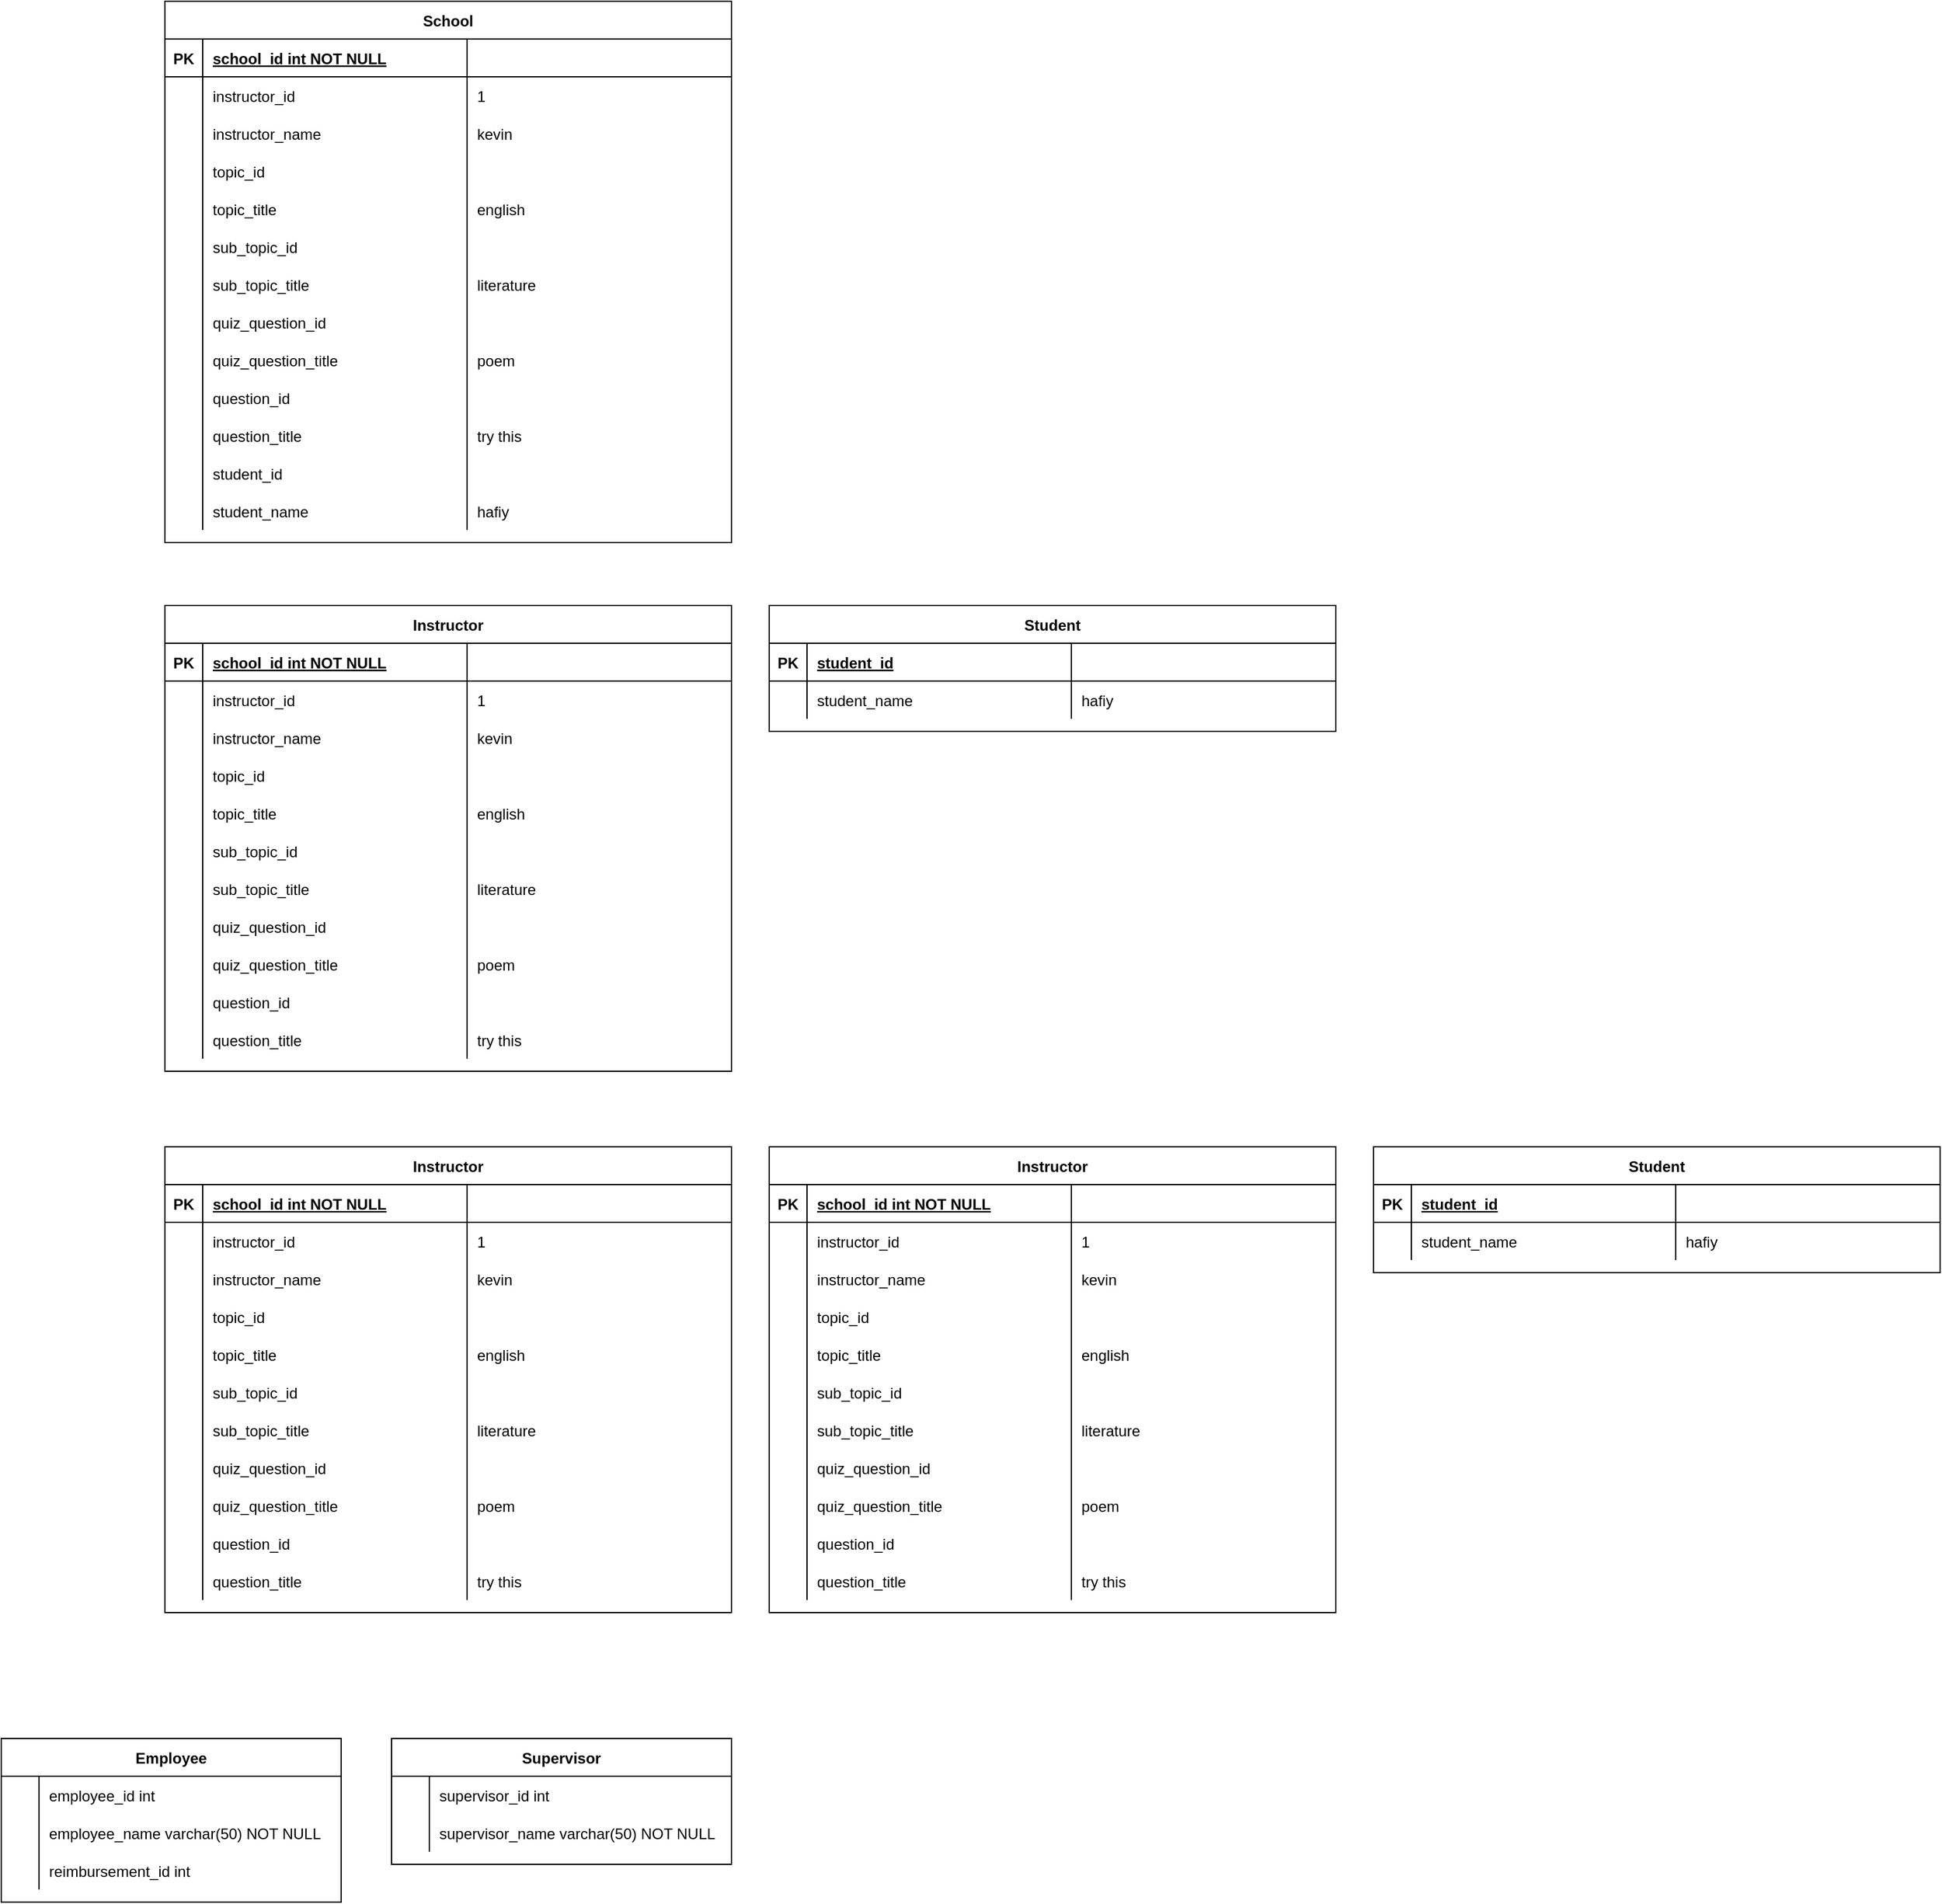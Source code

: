 <mxfile version="15.5.0" type="github">
  <diagram id="R2lEEEUBdFMjLlhIrx00" name="Page-1">
    <mxGraphModel dx="2427" dy="1023" grid="1" gridSize="10" guides="1" tooltips="1" connect="1" arrows="1" fold="1" page="1" pageScale="1" pageWidth="850" pageHeight="1100" math="0" shadow="0" extFonts="Permanent Marker^https://fonts.googleapis.com/css?family=Permanent+Marker">
      <root>
        <mxCell id="0" />
        <mxCell id="1" parent="0" />
        <mxCell id="QdHmW1Z_8ws0iKeHkBxa-1" value="School" style="shape=table;startSize=30;container=1;collapsible=1;childLayout=tableLayout;fixedRows=1;rowLines=0;fontStyle=1;align=center;resizeLast=1;" vertex="1" parent="1">
          <mxGeometry x="40" y="200" width="450" height="430" as="geometry" />
        </mxCell>
        <mxCell id="QdHmW1Z_8ws0iKeHkBxa-2" value="" style="shape=partialRectangle;collapsible=0;dropTarget=0;pointerEvents=0;fillColor=none;points=[[0,0.5],[1,0.5]];portConstraint=eastwest;top=0;left=0;right=0;bottom=1;" vertex="1" parent="QdHmW1Z_8ws0iKeHkBxa-1">
          <mxGeometry y="30" width="450" height="30" as="geometry" />
        </mxCell>
        <mxCell id="QdHmW1Z_8ws0iKeHkBxa-3" value="PK" style="shape=partialRectangle;overflow=hidden;connectable=0;fillColor=none;top=0;left=0;bottom=0;right=0;fontStyle=1;" vertex="1" parent="QdHmW1Z_8ws0iKeHkBxa-2">
          <mxGeometry width="30" height="30" as="geometry">
            <mxRectangle width="30" height="30" as="alternateBounds" />
          </mxGeometry>
        </mxCell>
        <mxCell id="QdHmW1Z_8ws0iKeHkBxa-4" value="school_id int NOT NULL " style="shape=partialRectangle;overflow=hidden;connectable=0;fillColor=none;top=0;left=0;bottom=0;right=0;align=left;spacingLeft=6;fontStyle=5;" vertex="1" parent="QdHmW1Z_8ws0iKeHkBxa-2">
          <mxGeometry x="30" width="210" height="30" as="geometry">
            <mxRectangle width="210" height="30" as="alternateBounds" />
          </mxGeometry>
        </mxCell>
        <mxCell id="QdHmW1Z_8ws0iKeHkBxa-41" style="shape=partialRectangle;overflow=hidden;connectable=0;fillColor=none;top=0;left=0;bottom=0;right=0;align=left;spacingLeft=6;fontStyle=5;" vertex="1" parent="QdHmW1Z_8ws0iKeHkBxa-2">
          <mxGeometry x="240" width="210" height="30" as="geometry">
            <mxRectangle width="210" height="30" as="alternateBounds" />
          </mxGeometry>
        </mxCell>
        <mxCell id="QdHmW1Z_8ws0iKeHkBxa-5" value="" style="shape=partialRectangle;collapsible=0;dropTarget=0;pointerEvents=0;fillColor=none;points=[[0,0.5],[1,0.5]];portConstraint=eastwest;top=0;left=0;right=0;bottom=0;" vertex="1" parent="QdHmW1Z_8ws0iKeHkBxa-1">
          <mxGeometry y="60" width="450" height="30" as="geometry" />
        </mxCell>
        <mxCell id="QdHmW1Z_8ws0iKeHkBxa-6" value="" style="shape=partialRectangle;overflow=hidden;connectable=0;fillColor=none;top=0;left=0;bottom=0;right=0;" vertex="1" parent="QdHmW1Z_8ws0iKeHkBxa-5">
          <mxGeometry width="30" height="30" as="geometry">
            <mxRectangle width="30" height="30" as="alternateBounds" />
          </mxGeometry>
        </mxCell>
        <mxCell id="QdHmW1Z_8ws0iKeHkBxa-7" value="instructor_id" style="shape=partialRectangle;overflow=hidden;connectable=0;fillColor=none;top=0;left=0;bottom=0;right=0;align=left;spacingLeft=6;" vertex="1" parent="QdHmW1Z_8ws0iKeHkBxa-5">
          <mxGeometry x="30" width="210" height="30" as="geometry">
            <mxRectangle width="210" height="30" as="alternateBounds" />
          </mxGeometry>
        </mxCell>
        <mxCell id="QdHmW1Z_8ws0iKeHkBxa-42" value="1" style="shape=partialRectangle;overflow=hidden;connectable=0;fillColor=none;top=0;left=0;bottom=0;right=0;align=left;spacingLeft=6;" vertex="1" parent="QdHmW1Z_8ws0iKeHkBxa-5">
          <mxGeometry x="240" width="210" height="30" as="geometry">
            <mxRectangle width="210" height="30" as="alternateBounds" />
          </mxGeometry>
        </mxCell>
        <mxCell id="QdHmW1Z_8ws0iKeHkBxa-8" value="" style="shape=partialRectangle;collapsible=0;dropTarget=0;pointerEvents=0;fillColor=none;points=[[0,0.5],[1,0.5]];portConstraint=eastwest;top=0;left=0;right=0;bottom=0;" vertex="1" parent="QdHmW1Z_8ws0iKeHkBxa-1">
          <mxGeometry y="90" width="450" height="30" as="geometry" />
        </mxCell>
        <mxCell id="QdHmW1Z_8ws0iKeHkBxa-9" value="" style="shape=partialRectangle;overflow=hidden;connectable=0;fillColor=none;top=0;left=0;bottom=0;right=0;" vertex="1" parent="QdHmW1Z_8ws0iKeHkBxa-8">
          <mxGeometry width="30" height="30" as="geometry">
            <mxRectangle width="30" height="30" as="alternateBounds" />
          </mxGeometry>
        </mxCell>
        <mxCell id="QdHmW1Z_8ws0iKeHkBxa-10" value="instructor_name" style="shape=partialRectangle;overflow=hidden;connectable=0;fillColor=none;top=0;left=0;bottom=0;right=0;align=left;spacingLeft=6;" vertex="1" parent="QdHmW1Z_8ws0iKeHkBxa-8">
          <mxGeometry x="30" width="210" height="30" as="geometry">
            <mxRectangle width="210" height="30" as="alternateBounds" />
          </mxGeometry>
        </mxCell>
        <mxCell id="QdHmW1Z_8ws0iKeHkBxa-43" value="kevin" style="shape=partialRectangle;overflow=hidden;connectable=0;fillColor=none;top=0;left=0;bottom=0;right=0;align=left;spacingLeft=6;" vertex="1" parent="QdHmW1Z_8ws0iKeHkBxa-8">
          <mxGeometry x="240" width="210" height="30" as="geometry">
            <mxRectangle width="210" height="30" as="alternateBounds" />
          </mxGeometry>
        </mxCell>
        <mxCell id="QdHmW1Z_8ws0iKeHkBxa-11" style="shape=partialRectangle;collapsible=0;dropTarget=0;pointerEvents=0;fillColor=none;points=[[0,0.5],[1,0.5]];portConstraint=eastwest;top=0;left=0;right=0;bottom=0;" vertex="1" parent="QdHmW1Z_8ws0iKeHkBxa-1">
          <mxGeometry y="120" width="450" height="30" as="geometry" />
        </mxCell>
        <mxCell id="QdHmW1Z_8ws0iKeHkBxa-12" style="shape=partialRectangle;overflow=hidden;connectable=0;fillColor=none;top=0;left=0;bottom=0;right=0;" vertex="1" parent="QdHmW1Z_8ws0iKeHkBxa-11">
          <mxGeometry width="30" height="30" as="geometry">
            <mxRectangle width="30" height="30" as="alternateBounds" />
          </mxGeometry>
        </mxCell>
        <mxCell id="QdHmW1Z_8ws0iKeHkBxa-13" value="topic_id" style="shape=partialRectangle;overflow=hidden;connectable=0;fillColor=none;top=0;left=0;bottom=0;right=0;align=left;spacingLeft=6;" vertex="1" parent="QdHmW1Z_8ws0iKeHkBxa-11">
          <mxGeometry x="30" width="210" height="30" as="geometry">
            <mxRectangle width="210" height="30" as="alternateBounds" />
          </mxGeometry>
        </mxCell>
        <mxCell id="QdHmW1Z_8ws0iKeHkBxa-44" style="shape=partialRectangle;overflow=hidden;connectable=0;fillColor=none;top=0;left=0;bottom=0;right=0;align=left;spacingLeft=6;" vertex="1" parent="QdHmW1Z_8ws0iKeHkBxa-11">
          <mxGeometry x="240" width="210" height="30" as="geometry">
            <mxRectangle width="210" height="30" as="alternateBounds" />
          </mxGeometry>
        </mxCell>
        <mxCell id="QdHmW1Z_8ws0iKeHkBxa-14" style="shape=partialRectangle;collapsible=0;dropTarget=0;pointerEvents=0;fillColor=none;points=[[0,0.5],[1,0.5]];portConstraint=eastwest;top=0;left=0;right=0;bottom=0;" vertex="1" parent="QdHmW1Z_8ws0iKeHkBxa-1">
          <mxGeometry y="150" width="450" height="30" as="geometry" />
        </mxCell>
        <mxCell id="QdHmW1Z_8ws0iKeHkBxa-15" style="shape=partialRectangle;overflow=hidden;connectable=0;fillColor=none;top=0;left=0;bottom=0;right=0;" vertex="1" parent="QdHmW1Z_8ws0iKeHkBxa-14">
          <mxGeometry width="30" height="30" as="geometry">
            <mxRectangle width="30" height="30" as="alternateBounds" />
          </mxGeometry>
        </mxCell>
        <mxCell id="QdHmW1Z_8ws0iKeHkBxa-16" value="topic_title" style="shape=partialRectangle;overflow=hidden;connectable=0;fillColor=none;top=0;left=0;bottom=0;right=0;align=left;spacingLeft=6;" vertex="1" parent="QdHmW1Z_8ws0iKeHkBxa-14">
          <mxGeometry x="30" width="210" height="30" as="geometry">
            <mxRectangle width="210" height="30" as="alternateBounds" />
          </mxGeometry>
        </mxCell>
        <mxCell id="QdHmW1Z_8ws0iKeHkBxa-45" value="english" style="shape=partialRectangle;overflow=hidden;connectable=0;fillColor=none;top=0;left=0;bottom=0;right=0;align=left;spacingLeft=6;" vertex="1" parent="QdHmW1Z_8ws0iKeHkBxa-14">
          <mxGeometry x="240" width="210" height="30" as="geometry">
            <mxRectangle width="210" height="30" as="alternateBounds" />
          </mxGeometry>
        </mxCell>
        <mxCell id="QdHmW1Z_8ws0iKeHkBxa-17" style="shape=partialRectangle;collapsible=0;dropTarget=0;pointerEvents=0;fillColor=none;points=[[0,0.5],[1,0.5]];portConstraint=eastwest;top=0;left=0;right=0;bottom=0;" vertex="1" parent="QdHmW1Z_8ws0iKeHkBxa-1">
          <mxGeometry y="180" width="450" height="30" as="geometry" />
        </mxCell>
        <mxCell id="QdHmW1Z_8ws0iKeHkBxa-18" style="shape=partialRectangle;overflow=hidden;connectable=0;fillColor=none;top=0;left=0;bottom=0;right=0;" vertex="1" parent="QdHmW1Z_8ws0iKeHkBxa-17">
          <mxGeometry width="30" height="30" as="geometry">
            <mxRectangle width="30" height="30" as="alternateBounds" />
          </mxGeometry>
        </mxCell>
        <mxCell id="QdHmW1Z_8ws0iKeHkBxa-19" value="sub_topic_id" style="shape=partialRectangle;overflow=hidden;connectable=0;fillColor=none;top=0;left=0;bottom=0;right=0;align=left;spacingLeft=6;" vertex="1" parent="QdHmW1Z_8ws0iKeHkBxa-17">
          <mxGeometry x="30" width="210" height="30" as="geometry">
            <mxRectangle width="210" height="30" as="alternateBounds" />
          </mxGeometry>
        </mxCell>
        <mxCell id="QdHmW1Z_8ws0iKeHkBxa-46" style="shape=partialRectangle;overflow=hidden;connectable=0;fillColor=none;top=0;left=0;bottom=0;right=0;align=left;spacingLeft=6;" vertex="1" parent="QdHmW1Z_8ws0iKeHkBxa-17">
          <mxGeometry x="240" width="210" height="30" as="geometry">
            <mxRectangle width="210" height="30" as="alternateBounds" />
          </mxGeometry>
        </mxCell>
        <mxCell id="QdHmW1Z_8ws0iKeHkBxa-20" style="shape=partialRectangle;collapsible=0;dropTarget=0;pointerEvents=0;fillColor=none;points=[[0,0.5],[1,0.5]];portConstraint=eastwest;top=0;left=0;right=0;bottom=0;" vertex="1" parent="QdHmW1Z_8ws0iKeHkBxa-1">
          <mxGeometry y="210" width="450" height="30" as="geometry" />
        </mxCell>
        <mxCell id="QdHmW1Z_8ws0iKeHkBxa-21" style="shape=partialRectangle;overflow=hidden;connectable=0;fillColor=none;top=0;left=0;bottom=0;right=0;" vertex="1" parent="QdHmW1Z_8ws0iKeHkBxa-20">
          <mxGeometry width="30" height="30" as="geometry">
            <mxRectangle width="30" height="30" as="alternateBounds" />
          </mxGeometry>
        </mxCell>
        <mxCell id="QdHmW1Z_8ws0iKeHkBxa-22" value="sub_topic_title" style="shape=partialRectangle;overflow=hidden;connectable=0;fillColor=none;top=0;left=0;bottom=0;right=0;align=left;spacingLeft=6;" vertex="1" parent="QdHmW1Z_8ws0iKeHkBxa-20">
          <mxGeometry x="30" width="210" height="30" as="geometry">
            <mxRectangle width="210" height="30" as="alternateBounds" />
          </mxGeometry>
        </mxCell>
        <mxCell id="QdHmW1Z_8ws0iKeHkBxa-47" value="literature" style="shape=partialRectangle;overflow=hidden;connectable=0;fillColor=none;top=0;left=0;bottom=0;right=0;align=left;spacingLeft=6;" vertex="1" parent="QdHmW1Z_8ws0iKeHkBxa-20">
          <mxGeometry x="240" width="210" height="30" as="geometry">
            <mxRectangle width="210" height="30" as="alternateBounds" />
          </mxGeometry>
        </mxCell>
        <mxCell id="QdHmW1Z_8ws0iKeHkBxa-23" style="shape=partialRectangle;collapsible=0;dropTarget=0;pointerEvents=0;fillColor=none;points=[[0,0.5],[1,0.5]];portConstraint=eastwest;top=0;left=0;right=0;bottom=0;" vertex="1" parent="QdHmW1Z_8ws0iKeHkBxa-1">
          <mxGeometry y="240" width="450" height="30" as="geometry" />
        </mxCell>
        <mxCell id="QdHmW1Z_8ws0iKeHkBxa-24" style="shape=partialRectangle;overflow=hidden;connectable=0;fillColor=none;top=0;left=0;bottom=0;right=0;" vertex="1" parent="QdHmW1Z_8ws0iKeHkBxa-23">
          <mxGeometry width="30" height="30" as="geometry">
            <mxRectangle width="30" height="30" as="alternateBounds" />
          </mxGeometry>
        </mxCell>
        <mxCell id="QdHmW1Z_8ws0iKeHkBxa-25" value="quiz_question_id" style="shape=partialRectangle;overflow=hidden;connectable=0;fillColor=none;top=0;left=0;bottom=0;right=0;align=left;spacingLeft=6;" vertex="1" parent="QdHmW1Z_8ws0iKeHkBxa-23">
          <mxGeometry x="30" width="210" height="30" as="geometry">
            <mxRectangle width="210" height="30" as="alternateBounds" />
          </mxGeometry>
        </mxCell>
        <mxCell id="QdHmW1Z_8ws0iKeHkBxa-48" style="shape=partialRectangle;overflow=hidden;connectable=0;fillColor=none;top=0;left=0;bottom=0;right=0;align=left;spacingLeft=6;" vertex="1" parent="QdHmW1Z_8ws0iKeHkBxa-23">
          <mxGeometry x="240" width="210" height="30" as="geometry">
            <mxRectangle width="210" height="30" as="alternateBounds" />
          </mxGeometry>
        </mxCell>
        <mxCell id="QdHmW1Z_8ws0iKeHkBxa-26" style="shape=partialRectangle;collapsible=0;dropTarget=0;pointerEvents=0;fillColor=none;points=[[0,0.5],[1,0.5]];portConstraint=eastwest;top=0;left=0;right=0;bottom=0;" vertex="1" parent="QdHmW1Z_8ws0iKeHkBxa-1">
          <mxGeometry y="270" width="450" height="30" as="geometry" />
        </mxCell>
        <mxCell id="QdHmW1Z_8ws0iKeHkBxa-27" style="shape=partialRectangle;overflow=hidden;connectable=0;fillColor=none;top=0;left=0;bottom=0;right=0;" vertex="1" parent="QdHmW1Z_8ws0iKeHkBxa-26">
          <mxGeometry width="30" height="30" as="geometry">
            <mxRectangle width="30" height="30" as="alternateBounds" />
          </mxGeometry>
        </mxCell>
        <mxCell id="QdHmW1Z_8ws0iKeHkBxa-28" value="quiz_question_title" style="shape=partialRectangle;overflow=hidden;connectable=0;fillColor=none;top=0;left=0;bottom=0;right=0;align=left;spacingLeft=6;" vertex="1" parent="QdHmW1Z_8ws0iKeHkBxa-26">
          <mxGeometry x="30" width="210" height="30" as="geometry">
            <mxRectangle width="210" height="30" as="alternateBounds" />
          </mxGeometry>
        </mxCell>
        <mxCell id="QdHmW1Z_8ws0iKeHkBxa-49" value="poem" style="shape=partialRectangle;overflow=hidden;connectable=0;fillColor=none;top=0;left=0;bottom=0;right=0;align=left;spacingLeft=6;" vertex="1" parent="QdHmW1Z_8ws0iKeHkBxa-26">
          <mxGeometry x="240" width="210" height="30" as="geometry">
            <mxRectangle width="210" height="30" as="alternateBounds" />
          </mxGeometry>
        </mxCell>
        <mxCell id="QdHmW1Z_8ws0iKeHkBxa-29" style="shape=partialRectangle;collapsible=0;dropTarget=0;pointerEvents=0;fillColor=none;points=[[0,0.5],[1,0.5]];portConstraint=eastwest;top=0;left=0;right=0;bottom=0;" vertex="1" parent="QdHmW1Z_8ws0iKeHkBxa-1">
          <mxGeometry y="300" width="450" height="30" as="geometry" />
        </mxCell>
        <mxCell id="QdHmW1Z_8ws0iKeHkBxa-30" style="shape=partialRectangle;overflow=hidden;connectable=0;fillColor=none;top=0;left=0;bottom=0;right=0;" vertex="1" parent="QdHmW1Z_8ws0iKeHkBxa-29">
          <mxGeometry width="30" height="30" as="geometry">
            <mxRectangle width="30" height="30" as="alternateBounds" />
          </mxGeometry>
        </mxCell>
        <mxCell id="QdHmW1Z_8ws0iKeHkBxa-31" value="question_id" style="shape=partialRectangle;overflow=hidden;connectable=0;fillColor=none;top=0;left=0;bottom=0;right=0;align=left;spacingLeft=6;" vertex="1" parent="QdHmW1Z_8ws0iKeHkBxa-29">
          <mxGeometry x="30" width="210" height="30" as="geometry">
            <mxRectangle width="210" height="30" as="alternateBounds" />
          </mxGeometry>
        </mxCell>
        <mxCell id="QdHmW1Z_8ws0iKeHkBxa-50" style="shape=partialRectangle;overflow=hidden;connectable=0;fillColor=none;top=0;left=0;bottom=0;right=0;align=left;spacingLeft=6;" vertex="1" parent="QdHmW1Z_8ws0iKeHkBxa-29">
          <mxGeometry x="240" width="210" height="30" as="geometry">
            <mxRectangle width="210" height="30" as="alternateBounds" />
          </mxGeometry>
        </mxCell>
        <mxCell id="QdHmW1Z_8ws0iKeHkBxa-32" style="shape=partialRectangle;collapsible=0;dropTarget=0;pointerEvents=0;fillColor=none;points=[[0,0.5],[1,0.5]];portConstraint=eastwest;top=0;left=0;right=0;bottom=0;" vertex="1" parent="QdHmW1Z_8ws0iKeHkBxa-1">
          <mxGeometry y="330" width="450" height="30" as="geometry" />
        </mxCell>
        <mxCell id="QdHmW1Z_8ws0iKeHkBxa-33" style="shape=partialRectangle;overflow=hidden;connectable=0;fillColor=none;top=0;left=0;bottom=0;right=0;" vertex="1" parent="QdHmW1Z_8ws0iKeHkBxa-32">
          <mxGeometry width="30" height="30" as="geometry">
            <mxRectangle width="30" height="30" as="alternateBounds" />
          </mxGeometry>
        </mxCell>
        <mxCell id="QdHmW1Z_8ws0iKeHkBxa-34" value="question_title" style="shape=partialRectangle;overflow=hidden;connectable=0;fillColor=none;top=0;left=0;bottom=0;right=0;align=left;spacingLeft=6;" vertex="1" parent="QdHmW1Z_8ws0iKeHkBxa-32">
          <mxGeometry x="30" width="210" height="30" as="geometry">
            <mxRectangle width="210" height="30" as="alternateBounds" />
          </mxGeometry>
        </mxCell>
        <mxCell id="QdHmW1Z_8ws0iKeHkBxa-51" value="try this" style="shape=partialRectangle;overflow=hidden;connectable=0;fillColor=none;top=0;left=0;bottom=0;right=0;align=left;spacingLeft=6;" vertex="1" parent="QdHmW1Z_8ws0iKeHkBxa-32">
          <mxGeometry x="240" width="210" height="30" as="geometry">
            <mxRectangle width="210" height="30" as="alternateBounds" />
          </mxGeometry>
        </mxCell>
        <mxCell id="QdHmW1Z_8ws0iKeHkBxa-35" style="shape=partialRectangle;collapsible=0;dropTarget=0;pointerEvents=0;fillColor=none;points=[[0,0.5],[1,0.5]];portConstraint=eastwest;top=0;left=0;right=0;bottom=0;" vertex="1" parent="QdHmW1Z_8ws0iKeHkBxa-1">
          <mxGeometry y="360" width="450" height="30" as="geometry" />
        </mxCell>
        <mxCell id="QdHmW1Z_8ws0iKeHkBxa-36" style="shape=partialRectangle;overflow=hidden;connectable=0;fillColor=none;top=0;left=0;bottom=0;right=0;" vertex="1" parent="QdHmW1Z_8ws0iKeHkBxa-35">
          <mxGeometry width="30" height="30" as="geometry">
            <mxRectangle width="30" height="30" as="alternateBounds" />
          </mxGeometry>
        </mxCell>
        <mxCell id="QdHmW1Z_8ws0iKeHkBxa-37" value="student_id" style="shape=partialRectangle;overflow=hidden;connectable=0;fillColor=none;top=0;left=0;bottom=0;right=0;align=left;spacingLeft=6;" vertex="1" parent="QdHmW1Z_8ws0iKeHkBxa-35">
          <mxGeometry x="30" width="210" height="30" as="geometry">
            <mxRectangle width="210" height="30" as="alternateBounds" />
          </mxGeometry>
        </mxCell>
        <mxCell id="QdHmW1Z_8ws0iKeHkBxa-52" style="shape=partialRectangle;overflow=hidden;connectable=0;fillColor=none;top=0;left=0;bottom=0;right=0;align=left;spacingLeft=6;" vertex="1" parent="QdHmW1Z_8ws0iKeHkBxa-35">
          <mxGeometry x="240" width="210" height="30" as="geometry">
            <mxRectangle width="210" height="30" as="alternateBounds" />
          </mxGeometry>
        </mxCell>
        <mxCell id="QdHmW1Z_8ws0iKeHkBxa-38" style="shape=partialRectangle;collapsible=0;dropTarget=0;pointerEvents=0;fillColor=none;points=[[0,0.5],[1,0.5]];portConstraint=eastwest;top=0;left=0;right=0;bottom=0;" vertex="1" parent="QdHmW1Z_8ws0iKeHkBxa-1">
          <mxGeometry y="390" width="450" height="30" as="geometry" />
        </mxCell>
        <mxCell id="QdHmW1Z_8ws0iKeHkBxa-39" style="shape=partialRectangle;overflow=hidden;connectable=0;fillColor=none;top=0;left=0;bottom=0;right=0;" vertex="1" parent="QdHmW1Z_8ws0iKeHkBxa-38">
          <mxGeometry width="30" height="30" as="geometry">
            <mxRectangle width="30" height="30" as="alternateBounds" />
          </mxGeometry>
        </mxCell>
        <mxCell id="QdHmW1Z_8ws0iKeHkBxa-40" value="student_name" style="shape=partialRectangle;overflow=hidden;connectable=0;fillColor=none;top=0;left=0;bottom=0;right=0;align=left;spacingLeft=6;" vertex="1" parent="QdHmW1Z_8ws0iKeHkBxa-38">
          <mxGeometry x="30" width="210" height="30" as="geometry">
            <mxRectangle width="210" height="30" as="alternateBounds" />
          </mxGeometry>
        </mxCell>
        <mxCell id="QdHmW1Z_8ws0iKeHkBxa-53" value="hafiy" style="shape=partialRectangle;overflow=hidden;connectable=0;fillColor=none;top=0;left=0;bottom=0;right=0;align=left;spacingLeft=6;" vertex="1" parent="QdHmW1Z_8ws0iKeHkBxa-38">
          <mxGeometry x="240" width="210" height="30" as="geometry">
            <mxRectangle width="210" height="30" as="alternateBounds" />
          </mxGeometry>
        </mxCell>
        <mxCell id="QdHmW1Z_8ws0iKeHkBxa-54" value="Instructor" style="shape=table;startSize=30;container=1;collapsible=1;childLayout=tableLayout;fixedRows=1;rowLines=0;fontStyle=1;align=center;resizeLast=1;" vertex="1" parent="1">
          <mxGeometry x="40" y="680" width="450" height="370" as="geometry" />
        </mxCell>
        <mxCell id="QdHmW1Z_8ws0iKeHkBxa-55" value="" style="shape=partialRectangle;collapsible=0;dropTarget=0;pointerEvents=0;fillColor=none;points=[[0,0.5],[1,0.5]];portConstraint=eastwest;top=0;left=0;right=0;bottom=1;" vertex="1" parent="QdHmW1Z_8ws0iKeHkBxa-54">
          <mxGeometry y="30" width="450" height="30" as="geometry" />
        </mxCell>
        <mxCell id="QdHmW1Z_8ws0iKeHkBxa-56" value="PK" style="shape=partialRectangle;overflow=hidden;connectable=0;fillColor=none;top=0;left=0;bottom=0;right=0;fontStyle=1;" vertex="1" parent="QdHmW1Z_8ws0iKeHkBxa-55">
          <mxGeometry width="30" height="30" as="geometry">
            <mxRectangle width="30" height="30" as="alternateBounds" />
          </mxGeometry>
        </mxCell>
        <mxCell id="QdHmW1Z_8ws0iKeHkBxa-57" value="school_id int NOT NULL " style="shape=partialRectangle;overflow=hidden;connectable=0;fillColor=none;top=0;left=0;bottom=0;right=0;align=left;spacingLeft=6;fontStyle=5;" vertex="1" parent="QdHmW1Z_8ws0iKeHkBxa-55">
          <mxGeometry x="30" width="210" height="30" as="geometry">
            <mxRectangle width="210" height="30" as="alternateBounds" />
          </mxGeometry>
        </mxCell>
        <mxCell id="QdHmW1Z_8ws0iKeHkBxa-58" style="shape=partialRectangle;overflow=hidden;connectable=0;fillColor=none;top=0;left=0;bottom=0;right=0;align=left;spacingLeft=6;fontStyle=5;" vertex="1" parent="QdHmW1Z_8ws0iKeHkBxa-55">
          <mxGeometry x="240" width="210" height="30" as="geometry">
            <mxRectangle width="210" height="30" as="alternateBounds" />
          </mxGeometry>
        </mxCell>
        <mxCell id="QdHmW1Z_8ws0iKeHkBxa-59" value="" style="shape=partialRectangle;collapsible=0;dropTarget=0;pointerEvents=0;fillColor=none;points=[[0,0.5],[1,0.5]];portConstraint=eastwest;top=0;left=0;right=0;bottom=0;" vertex="1" parent="QdHmW1Z_8ws0iKeHkBxa-54">
          <mxGeometry y="60" width="450" height="30" as="geometry" />
        </mxCell>
        <mxCell id="QdHmW1Z_8ws0iKeHkBxa-60" value="" style="shape=partialRectangle;overflow=hidden;connectable=0;fillColor=none;top=0;left=0;bottom=0;right=0;" vertex="1" parent="QdHmW1Z_8ws0iKeHkBxa-59">
          <mxGeometry width="30" height="30" as="geometry">
            <mxRectangle width="30" height="30" as="alternateBounds" />
          </mxGeometry>
        </mxCell>
        <mxCell id="QdHmW1Z_8ws0iKeHkBxa-61" value="instructor_id" style="shape=partialRectangle;overflow=hidden;connectable=0;fillColor=none;top=0;left=0;bottom=0;right=0;align=left;spacingLeft=6;" vertex="1" parent="QdHmW1Z_8ws0iKeHkBxa-59">
          <mxGeometry x="30" width="210" height="30" as="geometry">
            <mxRectangle width="210" height="30" as="alternateBounds" />
          </mxGeometry>
        </mxCell>
        <mxCell id="QdHmW1Z_8ws0iKeHkBxa-62" value="1" style="shape=partialRectangle;overflow=hidden;connectable=0;fillColor=none;top=0;left=0;bottom=0;right=0;align=left;spacingLeft=6;" vertex="1" parent="QdHmW1Z_8ws0iKeHkBxa-59">
          <mxGeometry x="240" width="210" height="30" as="geometry">
            <mxRectangle width="210" height="30" as="alternateBounds" />
          </mxGeometry>
        </mxCell>
        <mxCell id="QdHmW1Z_8ws0iKeHkBxa-63" value="" style="shape=partialRectangle;collapsible=0;dropTarget=0;pointerEvents=0;fillColor=none;points=[[0,0.5],[1,0.5]];portConstraint=eastwest;top=0;left=0;right=0;bottom=0;" vertex="1" parent="QdHmW1Z_8ws0iKeHkBxa-54">
          <mxGeometry y="90" width="450" height="30" as="geometry" />
        </mxCell>
        <mxCell id="QdHmW1Z_8ws0iKeHkBxa-64" value="" style="shape=partialRectangle;overflow=hidden;connectable=0;fillColor=none;top=0;left=0;bottom=0;right=0;" vertex="1" parent="QdHmW1Z_8ws0iKeHkBxa-63">
          <mxGeometry width="30" height="30" as="geometry">
            <mxRectangle width="30" height="30" as="alternateBounds" />
          </mxGeometry>
        </mxCell>
        <mxCell id="QdHmW1Z_8ws0iKeHkBxa-65" value="instructor_name" style="shape=partialRectangle;overflow=hidden;connectable=0;fillColor=none;top=0;left=0;bottom=0;right=0;align=left;spacingLeft=6;" vertex="1" parent="QdHmW1Z_8ws0iKeHkBxa-63">
          <mxGeometry x="30" width="210" height="30" as="geometry">
            <mxRectangle width="210" height="30" as="alternateBounds" />
          </mxGeometry>
        </mxCell>
        <mxCell id="QdHmW1Z_8ws0iKeHkBxa-66" value="kevin" style="shape=partialRectangle;overflow=hidden;connectable=0;fillColor=none;top=0;left=0;bottom=0;right=0;align=left;spacingLeft=6;" vertex="1" parent="QdHmW1Z_8ws0iKeHkBxa-63">
          <mxGeometry x="240" width="210" height="30" as="geometry">
            <mxRectangle width="210" height="30" as="alternateBounds" />
          </mxGeometry>
        </mxCell>
        <mxCell id="QdHmW1Z_8ws0iKeHkBxa-67" style="shape=partialRectangle;collapsible=0;dropTarget=0;pointerEvents=0;fillColor=none;points=[[0,0.5],[1,0.5]];portConstraint=eastwest;top=0;left=0;right=0;bottom=0;" vertex="1" parent="QdHmW1Z_8ws0iKeHkBxa-54">
          <mxGeometry y="120" width="450" height="30" as="geometry" />
        </mxCell>
        <mxCell id="QdHmW1Z_8ws0iKeHkBxa-68" style="shape=partialRectangle;overflow=hidden;connectable=0;fillColor=none;top=0;left=0;bottom=0;right=0;" vertex="1" parent="QdHmW1Z_8ws0iKeHkBxa-67">
          <mxGeometry width="30" height="30" as="geometry">
            <mxRectangle width="30" height="30" as="alternateBounds" />
          </mxGeometry>
        </mxCell>
        <mxCell id="QdHmW1Z_8ws0iKeHkBxa-69" value="topic_id" style="shape=partialRectangle;overflow=hidden;connectable=0;fillColor=none;top=0;left=0;bottom=0;right=0;align=left;spacingLeft=6;" vertex="1" parent="QdHmW1Z_8ws0iKeHkBxa-67">
          <mxGeometry x="30" width="210" height="30" as="geometry">
            <mxRectangle width="210" height="30" as="alternateBounds" />
          </mxGeometry>
        </mxCell>
        <mxCell id="QdHmW1Z_8ws0iKeHkBxa-70" style="shape=partialRectangle;overflow=hidden;connectable=0;fillColor=none;top=0;left=0;bottom=0;right=0;align=left;spacingLeft=6;" vertex="1" parent="QdHmW1Z_8ws0iKeHkBxa-67">
          <mxGeometry x="240" width="210" height="30" as="geometry">
            <mxRectangle width="210" height="30" as="alternateBounds" />
          </mxGeometry>
        </mxCell>
        <mxCell id="QdHmW1Z_8ws0iKeHkBxa-71" style="shape=partialRectangle;collapsible=0;dropTarget=0;pointerEvents=0;fillColor=none;points=[[0,0.5],[1,0.5]];portConstraint=eastwest;top=0;left=0;right=0;bottom=0;" vertex="1" parent="QdHmW1Z_8ws0iKeHkBxa-54">
          <mxGeometry y="150" width="450" height="30" as="geometry" />
        </mxCell>
        <mxCell id="QdHmW1Z_8ws0iKeHkBxa-72" style="shape=partialRectangle;overflow=hidden;connectable=0;fillColor=none;top=0;left=0;bottom=0;right=0;" vertex="1" parent="QdHmW1Z_8ws0iKeHkBxa-71">
          <mxGeometry width="30" height="30" as="geometry">
            <mxRectangle width="30" height="30" as="alternateBounds" />
          </mxGeometry>
        </mxCell>
        <mxCell id="QdHmW1Z_8ws0iKeHkBxa-73" value="topic_title" style="shape=partialRectangle;overflow=hidden;connectable=0;fillColor=none;top=0;left=0;bottom=0;right=0;align=left;spacingLeft=6;" vertex="1" parent="QdHmW1Z_8ws0iKeHkBxa-71">
          <mxGeometry x="30" width="210" height="30" as="geometry">
            <mxRectangle width="210" height="30" as="alternateBounds" />
          </mxGeometry>
        </mxCell>
        <mxCell id="QdHmW1Z_8ws0iKeHkBxa-74" value="english" style="shape=partialRectangle;overflow=hidden;connectable=0;fillColor=none;top=0;left=0;bottom=0;right=0;align=left;spacingLeft=6;" vertex="1" parent="QdHmW1Z_8ws0iKeHkBxa-71">
          <mxGeometry x="240" width="210" height="30" as="geometry">
            <mxRectangle width="210" height="30" as="alternateBounds" />
          </mxGeometry>
        </mxCell>
        <mxCell id="QdHmW1Z_8ws0iKeHkBxa-75" style="shape=partialRectangle;collapsible=0;dropTarget=0;pointerEvents=0;fillColor=none;points=[[0,0.5],[1,0.5]];portConstraint=eastwest;top=0;left=0;right=0;bottom=0;" vertex="1" parent="QdHmW1Z_8ws0iKeHkBxa-54">
          <mxGeometry y="180" width="450" height="30" as="geometry" />
        </mxCell>
        <mxCell id="QdHmW1Z_8ws0iKeHkBxa-76" style="shape=partialRectangle;overflow=hidden;connectable=0;fillColor=none;top=0;left=0;bottom=0;right=0;" vertex="1" parent="QdHmW1Z_8ws0iKeHkBxa-75">
          <mxGeometry width="30" height="30" as="geometry">
            <mxRectangle width="30" height="30" as="alternateBounds" />
          </mxGeometry>
        </mxCell>
        <mxCell id="QdHmW1Z_8ws0iKeHkBxa-77" value="sub_topic_id" style="shape=partialRectangle;overflow=hidden;connectable=0;fillColor=none;top=0;left=0;bottom=0;right=0;align=left;spacingLeft=6;" vertex="1" parent="QdHmW1Z_8ws0iKeHkBxa-75">
          <mxGeometry x="30" width="210" height="30" as="geometry">
            <mxRectangle width="210" height="30" as="alternateBounds" />
          </mxGeometry>
        </mxCell>
        <mxCell id="QdHmW1Z_8ws0iKeHkBxa-78" style="shape=partialRectangle;overflow=hidden;connectable=0;fillColor=none;top=0;left=0;bottom=0;right=0;align=left;spacingLeft=6;" vertex="1" parent="QdHmW1Z_8ws0iKeHkBxa-75">
          <mxGeometry x="240" width="210" height="30" as="geometry">
            <mxRectangle width="210" height="30" as="alternateBounds" />
          </mxGeometry>
        </mxCell>
        <mxCell id="QdHmW1Z_8ws0iKeHkBxa-79" style="shape=partialRectangle;collapsible=0;dropTarget=0;pointerEvents=0;fillColor=none;points=[[0,0.5],[1,0.5]];portConstraint=eastwest;top=0;left=0;right=0;bottom=0;" vertex="1" parent="QdHmW1Z_8ws0iKeHkBxa-54">
          <mxGeometry y="210" width="450" height="30" as="geometry" />
        </mxCell>
        <mxCell id="QdHmW1Z_8ws0iKeHkBxa-80" style="shape=partialRectangle;overflow=hidden;connectable=0;fillColor=none;top=0;left=0;bottom=0;right=0;" vertex="1" parent="QdHmW1Z_8ws0iKeHkBxa-79">
          <mxGeometry width="30" height="30" as="geometry">
            <mxRectangle width="30" height="30" as="alternateBounds" />
          </mxGeometry>
        </mxCell>
        <mxCell id="QdHmW1Z_8ws0iKeHkBxa-81" value="sub_topic_title" style="shape=partialRectangle;overflow=hidden;connectable=0;fillColor=none;top=0;left=0;bottom=0;right=0;align=left;spacingLeft=6;" vertex="1" parent="QdHmW1Z_8ws0iKeHkBxa-79">
          <mxGeometry x="30" width="210" height="30" as="geometry">
            <mxRectangle width="210" height="30" as="alternateBounds" />
          </mxGeometry>
        </mxCell>
        <mxCell id="QdHmW1Z_8ws0iKeHkBxa-82" value="literature" style="shape=partialRectangle;overflow=hidden;connectable=0;fillColor=none;top=0;left=0;bottom=0;right=0;align=left;spacingLeft=6;" vertex="1" parent="QdHmW1Z_8ws0iKeHkBxa-79">
          <mxGeometry x="240" width="210" height="30" as="geometry">
            <mxRectangle width="210" height="30" as="alternateBounds" />
          </mxGeometry>
        </mxCell>
        <mxCell id="QdHmW1Z_8ws0iKeHkBxa-83" style="shape=partialRectangle;collapsible=0;dropTarget=0;pointerEvents=0;fillColor=none;points=[[0,0.5],[1,0.5]];portConstraint=eastwest;top=0;left=0;right=0;bottom=0;" vertex="1" parent="QdHmW1Z_8ws0iKeHkBxa-54">
          <mxGeometry y="240" width="450" height="30" as="geometry" />
        </mxCell>
        <mxCell id="QdHmW1Z_8ws0iKeHkBxa-84" style="shape=partialRectangle;overflow=hidden;connectable=0;fillColor=none;top=0;left=0;bottom=0;right=0;" vertex="1" parent="QdHmW1Z_8ws0iKeHkBxa-83">
          <mxGeometry width="30" height="30" as="geometry">
            <mxRectangle width="30" height="30" as="alternateBounds" />
          </mxGeometry>
        </mxCell>
        <mxCell id="QdHmW1Z_8ws0iKeHkBxa-85" value="quiz_question_id" style="shape=partialRectangle;overflow=hidden;connectable=0;fillColor=none;top=0;left=0;bottom=0;right=0;align=left;spacingLeft=6;" vertex="1" parent="QdHmW1Z_8ws0iKeHkBxa-83">
          <mxGeometry x="30" width="210" height="30" as="geometry">
            <mxRectangle width="210" height="30" as="alternateBounds" />
          </mxGeometry>
        </mxCell>
        <mxCell id="QdHmW1Z_8ws0iKeHkBxa-86" style="shape=partialRectangle;overflow=hidden;connectable=0;fillColor=none;top=0;left=0;bottom=0;right=0;align=left;spacingLeft=6;" vertex="1" parent="QdHmW1Z_8ws0iKeHkBxa-83">
          <mxGeometry x="240" width="210" height="30" as="geometry">
            <mxRectangle width="210" height="30" as="alternateBounds" />
          </mxGeometry>
        </mxCell>
        <mxCell id="QdHmW1Z_8ws0iKeHkBxa-87" style="shape=partialRectangle;collapsible=0;dropTarget=0;pointerEvents=0;fillColor=none;points=[[0,0.5],[1,0.5]];portConstraint=eastwest;top=0;left=0;right=0;bottom=0;" vertex="1" parent="QdHmW1Z_8ws0iKeHkBxa-54">
          <mxGeometry y="270" width="450" height="30" as="geometry" />
        </mxCell>
        <mxCell id="QdHmW1Z_8ws0iKeHkBxa-88" style="shape=partialRectangle;overflow=hidden;connectable=0;fillColor=none;top=0;left=0;bottom=0;right=0;" vertex="1" parent="QdHmW1Z_8ws0iKeHkBxa-87">
          <mxGeometry width="30" height="30" as="geometry">
            <mxRectangle width="30" height="30" as="alternateBounds" />
          </mxGeometry>
        </mxCell>
        <mxCell id="QdHmW1Z_8ws0iKeHkBxa-89" value="quiz_question_title" style="shape=partialRectangle;overflow=hidden;connectable=0;fillColor=none;top=0;left=0;bottom=0;right=0;align=left;spacingLeft=6;" vertex="1" parent="QdHmW1Z_8ws0iKeHkBxa-87">
          <mxGeometry x="30" width="210" height="30" as="geometry">
            <mxRectangle width="210" height="30" as="alternateBounds" />
          </mxGeometry>
        </mxCell>
        <mxCell id="QdHmW1Z_8ws0iKeHkBxa-90" value="poem" style="shape=partialRectangle;overflow=hidden;connectable=0;fillColor=none;top=0;left=0;bottom=0;right=0;align=left;spacingLeft=6;" vertex="1" parent="QdHmW1Z_8ws0iKeHkBxa-87">
          <mxGeometry x="240" width="210" height="30" as="geometry">
            <mxRectangle width="210" height="30" as="alternateBounds" />
          </mxGeometry>
        </mxCell>
        <mxCell id="QdHmW1Z_8ws0iKeHkBxa-91" style="shape=partialRectangle;collapsible=0;dropTarget=0;pointerEvents=0;fillColor=none;points=[[0,0.5],[1,0.5]];portConstraint=eastwest;top=0;left=0;right=0;bottom=0;" vertex="1" parent="QdHmW1Z_8ws0iKeHkBxa-54">
          <mxGeometry y="300" width="450" height="30" as="geometry" />
        </mxCell>
        <mxCell id="QdHmW1Z_8ws0iKeHkBxa-92" style="shape=partialRectangle;overflow=hidden;connectable=0;fillColor=none;top=0;left=0;bottom=0;right=0;" vertex="1" parent="QdHmW1Z_8ws0iKeHkBxa-91">
          <mxGeometry width="30" height="30" as="geometry">
            <mxRectangle width="30" height="30" as="alternateBounds" />
          </mxGeometry>
        </mxCell>
        <mxCell id="QdHmW1Z_8ws0iKeHkBxa-93" value="question_id" style="shape=partialRectangle;overflow=hidden;connectable=0;fillColor=none;top=0;left=0;bottom=0;right=0;align=left;spacingLeft=6;" vertex="1" parent="QdHmW1Z_8ws0iKeHkBxa-91">
          <mxGeometry x="30" width="210" height="30" as="geometry">
            <mxRectangle width="210" height="30" as="alternateBounds" />
          </mxGeometry>
        </mxCell>
        <mxCell id="QdHmW1Z_8ws0iKeHkBxa-94" style="shape=partialRectangle;overflow=hidden;connectable=0;fillColor=none;top=0;left=0;bottom=0;right=0;align=left;spacingLeft=6;" vertex="1" parent="QdHmW1Z_8ws0iKeHkBxa-91">
          <mxGeometry x="240" width="210" height="30" as="geometry">
            <mxRectangle width="210" height="30" as="alternateBounds" />
          </mxGeometry>
        </mxCell>
        <mxCell id="QdHmW1Z_8ws0iKeHkBxa-95" style="shape=partialRectangle;collapsible=0;dropTarget=0;pointerEvents=0;fillColor=none;points=[[0,0.5],[1,0.5]];portConstraint=eastwest;top=0;left=0;right=0;bottom=0;" vertex="1" parent="QdHmW1Z_8ws0iKeHkBxa-54">
          <mxGeometry y="330" width="450" height="30" as="geometry" />
        </mxCell>
        <mxCell id="QdHmW1Z_8ws0iKeHkBxa-96" style="shape=partialRectangle;overflow=hidden;connectable=0;fillColor=none;top=0;left=0;bottom=0;right=0;" vertex="1" parent="QdHmW1Z_8ws0iKeHkBxa-95">
          <mxGeometry width="30" height="30" as="geometry">
            <mxRectangle width="30" height="30" as="alternateBounds" />
          </mxGeometry>
        </mxCell>
        <mxCell id="QdHmW1Z_8ws0iKeHkBxa-97" value="question_title" style="shape=partialRectangle;overflow=hidden;connectable=0;fillColor=none;top=0;left=0;bottom=0;right=0;align=left;spacingLeft=6;" vertex="1" parent="QdHmW1Z_8ws0iKeHkBxa-95">
          <mxGeometry x="30" width="210" height="30" as="geometry">
            <mxRectangle width="210" height="30" as="alternateBounds" />
          </mxGeometry>
        </mxCell>
        <mxCell id="QdHmW1Z_8ws0iKeHkBxa-98" value="try this" style="shape=partialRectangle;overflow=hidden;connectable=0;fillColor=none;top=0;left=0;bottom=0;right=0;align=left;spacingLeft=6;" vertex="1" parent="QdHmW1Z_8ws0iKeHkBxa-95">
          <mxGeometry x="240" width="210" height="30" as="geometry">
            <mxRectangle width="210" height="30" as="alternateBounds" />
          </mxGeometry>
        </mxCell>
        <mxCell id="QdHmW1Z_8ws0iKeHkBxa-107" value="Student" style="shape=table;startSize=30;container=1;collapsible=1;childLayout=tableLayout;fixedRows=1;rowLines=0;fontStyle=1;align=center;resizeLast=1;" vertex="1" parent="1">
          <mxGeometry x="520" y="680" width="450" height="100" as="geometry" />
        </mxCell>
        <mxCell id="QdHmW1Z_8ws0iKeHkBxa-108" value="" style="shape=partialRectangle;collapsible=0;dropTarget=0;pointerEvents=0;fillColor=none;points=[[0,0.5],[1,0.5]];portConstraint=eastwest;top=0;left=0;right=0;bottom=1;" vertex="1" parent="QdHmW1Z_8ws0iKeHkBxa-107">
          <mxGeometry y="30" width="450" height="30" as="geometry" />
        </mxCell>
        <mxCell id="QdHmW1Z_8ws0iKeHkBxa-109" value="PK" style="shape=partialRectangle;overflow=hidden;connectable=0;fillColor=none;top=0;left=0;bottom=0;right=0;fontStyle=1;" vertex="1" parent="QdHmW1Z_8ws0iKeHkBxa-108">
          <mxGeometry width="30" height="30" as="geometry">
            <mxRectangle width="30" height="30" as="alternateBounds" />
          </mxGeometry>
        </mxCell>
        <mxCell id="QdHmW1Z_8ws0iKeHkBxa-110" value="student_id" style="shape=partialRectangle;overflow=hidden;connectable=0;fillColor=none;top=0;left=0;bottom=0;right=0;align=left;spacingLeft=6;fontStyle=5;" vertex="1" parent="QdHmW1Z_8ws0iKeHkBxa-108">
          <mxGeometry x="30" width="210" height="30" as="geometry">
            <mxRectangle width="210" height="30" as="alternateBounds" />
          </mxGeometry>
        </mxCell>
        <mxCell id="QdHmW1Z_8ws0iKeHkBxa-111" style="shape=partialRectangle;overflow=hidden;connectable=0;fillColor=none;top=0;left=0;bottom=0;right=0;align=left;spacingLeft=6;fontStyle=5;" vertex="1" parent="QdHmW1Z_8ws0iKeHkBxa-108">
          <mxGeometry x="240" width="210" height="30" as="geometry">
            <mxRectangle width="210" height="30" as="alternateBounds" />
          </mxGeometry>
        </mxCell>
        <mxCell id="QdHmW1Z_8ws0iKeHkBxa-156" style="shape=partialRectangle;collapsible=0;dropTarget=0;pointerEvents=0;fillColor=none;points=[[0,0.5],[1,0.5]];portConstraint=eastwest;top=0;left=0;right=0;bottom=0;" vertex="1" parent="QdHmW1Z_8ws0iKeHkBxa-107">
          <mxGeometry y="60" width="450" height="30" as="geometry" />
        </mxCell>
        <mxCell id="QdHmW1Z_8ws0iKeHkBxa-157" style="shape=partialRectangle;overflow=hidden;connectable=0;fillColor=none;top=0;left=0;bottom=0;right=0;" vertex="1" parent="QdHmW1Z_8ws0iKeHkBxa-156">
          <mxGeometry width="30" height="30" as="geometry">
            <mxRectangle width="30" height="30" as="alternateBounds" />
          </mxGeometry>
        </mxCell>
        <mxCell id="QdHmW1Z_8ws0iKeHkBxa-158" value="student_name" style="shape=partialRectangle;overflow=hidden;connectable=0;fillColor=none;top=0;left=0;bottom=0;right=0;align=left;spacingLeft=6;" vertex="1" parent="QdHmW1Z_8ws0iKeHkBxa-156">
          <mxGeometry x="30" width="210" height="30" as="geometry">
            <mxRectangle width="210" height="30" as="alternateBounds" />
          </mxGeometry>
        </mxCell>
        <mxCell id="QdHmW1Z_8ws0iKeHkBxa-159" value="hafiy" style="shape=partialRectangle;overflow=hidden;connectable=0;fillColor=none;top=0;left=0;bottom=0;right=0;align=left;spacingLeft=6;" vertex="1" parent="QdHmW1Z_8ws0iKeHkBxa-156">
          <mxGeometry x="240" width="210" height="30" as="geometry">
            <mxRectangle width="210" height="30" as="alternateBounds" />
          </mxGeometry>
        </mxCell>
        <mxCell id="QdHmW1Z_8ws0iKeHkBxa-160" value="Instructor" style="shape=table;startSize=30;container=1;collapsible=1;childLayout=tableLayout;fixedRows=1;rowLines=0;fontStyle=1;align=center;resizeLast=1;" vertex="1" parent="1">
          <mxGeometry x="40" y="1110" width="450" height="370" as="geometry" />
        </mxCell>
        <mxCell id="QdHmW1Z_8ws0iKeHkBxa-161" value="" style="shape=partialRectangle;collapsible=0;dropTarget=0;pointerEvents=0;fillColor=none;points=[[0,0.5],[1,0.5]];portConstraint=eastwest;top=0;left=0;right=0;bottom=1;" vertex="1" parent="QdHmW1Z_8ws0iKeHkBxa-160">
          <mxGeometry y="30" width="450" height="30" as="geometry" />
        </mxCell>
        <mxCell id="QdHmW1Z_8ws0iKeHkBxa-162" value="PK" style="shape=partialRectangle;overflow=hidden;connectable=0;fillColor=none;top=0;left=0;bottom=0;right=0;fontStyle=1;" vertex="1" parent="QdHmW1Z_8ws0iKeHkBxa-161">
          <mxGeometry width="30" height="30" as="geometry">
            <mxRectangle width="30" height="30" as="alternateBounds" />
          </mxGeometry>
        </mxCell>
        <mxCell id="QdHmW1Z_8ws0iKeHkBxa-163" value="school_id int NOT NULL " style="shape=partialRectangle;overflow=hidden;connectable=0;fillColor=none;top=0;left=0;bottom=0;right=0;align=left;spacingLeft=6;fontStyle=5;" vertex="1" parent="QdHmW1Z_8ws0iKeHkBxa-161">
          <mxGeometry x="30" width="210" height="30" as="geometry">
            <mxRectangle width="210" height="30" as="alternateBounds" />
          </mxGeometry>
        </mxCell>
        <mxCell id="QdHmW1Z_8ws0iKeHkBxa-164" style="shape=partialRectangle;overflow=hidden;connectable=0;fillColor=none;top=0;left=0;bottom=0;right=0;align=left;spacingLeft=6;fontStyle=5;" vertex="1" parent="QdHmW1Z_8ws0iKeHkBxa-161">
          <mxGeometry x="240" width="210" height="30" as="geometry">
            <mxRectangle width="210" height="30" as="alternateBounds" />
          </mxGeometry>
        </mxCell>
        <mxCell id="QdHmW1Z_8ws0iKeHkBxa-165" value="" style="shape=partialRectangle;collapsible=0;dropTarget=0;pointerEvents=0;fillColor=none;points=[[0,0.5],[1,0.5]];portConstraint=eastwest;top=0;left=0;right=0;bottom=0;" vertex="1" parent="QdHmW1Z_8ws0iKeHkBxa-160">
          <mxGeometry y="60" width="450" height="30" as="geometry" />
        </mxCell>
        <mxCell id="QdHmW1Z_8ws0iKeHkBxa-166" value="" style="shape=partialRectangle;overflow=hidden;connectable=0;fillColor=none;top=0;left=0;bottom=0;right=0;" vertex="1" parent="QdHmW1Z_8ws0iKeHkBxa-165">
          <mxGeometry width="30" height="30" as="geometry">
            <mxRectangle width="30" height="30" as="alternateBounds" />
          </mxGeometry>
        </mxCell>
        <mxCell id="QdHmW1Z_8ws0iKeHkBxa-167" value="instructor_id" style="shape=partialRectangle;overflow=hidden;connectable=0;fillColor=none;top=0;left=0;bottom=0;right=0;align=left;spacingLeft=6;" vertex="1" parent="QdHmW1Z_8ws0iKeHkBxa-165">
          <mxGeometry x="30" width="210" height="30" as="geometry">
            <mxRectangle width="210" height="30" as="alternateBounds" />
          </mxGeometry>
        </mxCell>
        <mxCell id="QdHmW1Z_8ws0iKeHkBxa-168" value="1" style="shape=partialRectangle;overflow=hidden;connectable=0;fillColor=none;top=0;left=0;bottom=0;right=0;align=left;spacingLeft=6;" vertex="1" parent="QdHmW1Z_8ws0iKeHkBxa-165">
          <mxGeometry x="240" width="210" height="30" as="geometry">
            <mxRectangle width="210" height="30" as="alternateBounds" />
          </mxGeometry>
        </mxCell>
        <mxCell id="QdHmW1Z_8ws0iKeHkBxa-169" value="" style="shape=partialRectangle;collapsible=0;dropTarget=0;pointerEvents=0;fillColor=none;points=[[0,0.5],[1,0.5]];portConstraint=eastwest;top=0;left=0;right=0;bottom=0;" vertex="1" parent="QdHmW1Z_8ws0iKeHkBxa-160">
          <mxGeometry y="90" width="450" height="30" as="geometry" />
        </mxCell>
        <mxCell id="QdHmW1Z_8ws0iKeHkBxa-170" value="" style="shape=partialRectangle;overflow=hidden;connectable=0;fillColor=none;top=0;left=0;bottom=0;right=0;" vertex="1" parent="QdHmW1Z_8ws0iKeHkBxa-169">
          <mxGeometry width="30" height="30" as="geometry">
            <mxRectangle width="30" height="30" as="alternateBounds" />
          </mxGeometry>
        </mxCell>
        <mxCell id="QdHmW1Z_8ws0iKeHkBxa-171" value="instructor_name" style="shape=partialRectangle;overflow=hidden;connectable=0;fillColor=none;top=0;left=0;bottom=0;right=0;align=left;spacingLeft=6;" vertex="1" parent="QdHmW1Z_8ws0iKeHkBxa-169">
          <mxGeometry x="30" width="210" height="30" as="geometry">
            <mxRectangle width="210" height="30" as="alternateBounds" />
          </mxGeometry>
        </mxCell>
        <mxCell id="QdHmW1Z_8ws0iKeHkBxa-172" value="kevin" style="shape=partialRectangle;overflow=hidden;connectable=0;fillColor=none;top=0;left=0;bottom=0;right=0;align=left;spacingLeft=6;" vertex="1" parent="QdHmW1Z_8ws0iKeHkBxa-169">
          <mxGeometry x="240" width="210" height="30" as="geometry">
            <mxRectangle width="210" height="30" as="alternateBounds" />
          </mxGeometry>
        </mxCell>
        <mxCell id="QdHmW1Z_8ws0iKeHkBxa-173" style="shape=partialRectangle;collapsible=0;dropTarget=0;pointerEvents=0;fillColor=none;points=[[0,0.5],[1,0.5]];portConstraint=eastwest;top=0;left=0;right=0;bottom=0;" vertex="1" parent="QdHmW1Z_8ws0iKeHkBxa-160">
          <mxGeometry y="120" width="450" height="30" as="geometry" />
        </mxCell>
        <mxCell id="QdHmW1Z_8ws0iKeHkBxa-174" style="shape=partialRectangle;overflow=hidden;connectable=0;fillColor=none;top=0;left=0;bottom=0;right=0;" vertex="1" parent="QdHmW1Z_8ws0iKeHkBxa-173">
          <mxGeometry width="30" height="30" as="geometry">
            <mxRectangle width="30" height="30" as="alternateBounds" />
          </mxGeometry>
        </mxCell>
        <mxCell id="QdHmW1Z_8ws0iKeHkBxa-175" value="topic_id" style="shape=partialRectangle;overflow=hidden;connectable=0;fillColor=none;top=0;left=0;bottom=0;right=0;align=left;spacingLeft=6;" vertex="1" parent="QdHmW1Z_8ws0iKeHkBxa-173">
          <mxGeometry x="30" width="210" height="30" as="geometry">
            <mxRectangle width="210" height="30" as="alternateBounds" />
          </mxGeometry>
        </mxCell>
        <mxCell id="QdHmW1Z_8ws0iKeHkBxa-176" style="shape=partialRectangle;overflow=hidden;connectable=0;fillColor=none;top=0;left=0;bottom=0;right=0;align=left;spacingLeft=6;" vertex="1" parent="QdHmW1Z_8ws0iKeHkBxa-173">
          <mxGeometry x="240" width="210" height="30" as="geometry">
            <mxRectangle width="210" height="30" as="alternateBounds" />
          </mxGeometry>
        </mxCell>
        <mxCell id="QdHmW1Z_8ws0iKeHkBxa-177" style="shape=partialRectangle;collapsible=0;dropTarget=0;pointerEvents=0;fillColor=none;points=[[0,0.5],[1,0.5]];portConstraint=eastwest;top=0;left=0;right=0;bottom=0;" vertex="1" parent="QdHmW1Z_8ws0iKeHkBxa-160">
          <mxGeometry y="150" width="450" height="30" as="geometry" />
        </mxCell>
        <mxCell id="QdHmW1Z_8ws0iKeHkBxa-178" style="shape=partialRectangle;overflow=hidden;connectable=0;fillColor=none;top=0;left=0;bottom=0;right=0;" vertex="1" parent="QdHmW1Z_8ws0iKeHkBxa-177">
          <mxGeometry width="30" height="30" as="geometry">
            <mxRectangle width="30" height="30" as="alternateBounds" />
          </mxGeometry>
        </mxCell>
        <mxCell id="QdHmW1Z_8ws0iKeHkBxa-179" value="topic_title" style="shape=partialRectangle;overflow=hidden;connectable=0;fillColor=none;top=0;left=0;bottom=0;right=0;align=left;spacingLeft=6;" vertex="1" parent="QdHmW1Z_8ws0iKeHkBxa-177">
          <mxGeometry x="30" width="210" height="30" as="geometry">
            <mxRectangle width="210" height="30" as="alternateBounds" />
          </mxGeometry>
        </mxCell>
        <mxCell id="QdHmW1Z_8ws0iKeHkBxa-180" value="english" style="shape=partialRectangle;overflow=hidden;connectable=0;fillColor=none;top=0;left=0;bottom=0;right=0;align=left;spacingLeft=6;" vertex="1" parent="QdHmW1Z_8ws0iKeHkBxa-177">
          <mxGeometry x="240" width="210" height="30" as="geometry">
            <mxRectangle width="210" height="30" as="alternateBounds" />
          </mxGeometry>
        </mxCell>
        <mxCell id="QdHmW1Z_8ws0iKeHkBxa-181" style="shape=partialRectangle;collapsible=0;dropTarget=0;pointerEvents=0;fillColor=none;points=[[0,0.5],[1,0.5]];portConstraint=eastwest;top=0;left=0;right=0;bottom=0;" vertex="1" parent="QdHmW1Z_8ws0iKeHkBxa-160">
          <mxGeometry y="180" width="450" height="30" as="geometry" />
        </mxCell>
        <mxCell id="QdHmW1Z_8ws0iKeHkBxa-182" style="shape=partialRectangle;overflow=hidden;connectable=0;fillColor=none;top=0;left=0;bottom=0;right=0;" vertex="1" parent="QdHmW1Z_8ws0iKeHkBxa-181">
          <mxGeometry width="30" height="30" as="geometry">
            <mxRectangle width="30" height="30" as="alternateBounds" />
          </mxGeometry>
        </mxCell>
        <mxCell id="QdHmW1Z_8ws0iKeHkBxa-183" value="sub_topic_id" style="shape=partialRectangle;overflow=hidden;connectable=0;fillColor=none;top=0;left=0;bottom=0;right=0;align=left;spacingLeft=6;" vertex="1" parent="QdHmW1Z_8ws0iKeHkBxa-181">
          <mxGeometry x="30" width="210" height="30" as="geometry">
            <mxRectangle width="210" height="30" as="alternateBounds" />
          </mxGeometry>
        </mxCell>
        <mxCell id="QdHmW1Z_8ws0iKeHkBxa-184" style="shape=partialRectangle;overflow=hidden;connectable=0;fillColor=none;top=0;left=0;bottom=0;right=0;align=left;spacingLeft=6;" vertex="1" parent="QdHmW1Z_8ws0iKeHkBxa-181">
          <mxGeometry x="240" width="210" height="30" as="geometry">
            <mxRectangle width="210" height="30" as="alternateBounds" />
          </mxGeometry>
        </mxCell>
        <mxCell id="QdHmW1Z_8ws0iKeHkBxa-185" style="shape=partialRectangle;collapsible=0;dropTarget=0;pointerEvents=0;fillColor=none;points=[[0,0.5],[1,0.5]];portConstraint=eastwest;top=0;left=0;right=0;bottom=0;" vertex="1" parent="QdHmW1Z_8ws0iKeHkBxa-160">
          <mxGeometry y="210" width="450" height="30" as="geometry" />
        </mxCell>
        <mxCell id="QdHmW1Z_8ws0iKeHkBxa-186" style="shape=partialRectangle;overflow=hidden;connectable=0;fillColor=none;top=0;left=0;bottom=0;right=0;" vertex="1" parent="QdHmW1Z_8ws0iKeHkBxa-185">
          <mxGeometry width="30" height="30" as="geometry">
            <mxRectangle width="30" height="30" as="alternateBounds" />
          </mxGeometry>
        </mxCell>
        <mxCell id="QdHmW1Z_8ws0iKeHkBxa-187" value="sub_topic_title" style="shape=partialRectangle;overflow=hidden;connectable=0;fillColor=none;top=0;left=0;bottom=0;right=0;align=left;spacingLeft=6;" vertex="1" parent="QdHmW1Z_8ws0iKeHkBxa-185">
          <mxGeometry x="30" width="210" height="30" as="geometry">
            <mxRectangle width="210" height="30" as="alternateBounds" />
          </mxGeometry>
        </mxCell>
        <mxCell id="QdHmW1Z_8ws0iKeHkBxa-188" value="literature" style="shape=partialRectangle;overflow=hidden;connectable=0;fillColor=none;top=0;left=0;bottom=0;right=0;align=left;spacingLeft=6;" vertex="1" parent="QdHmW1Z_8ws0iKeHkBxa-185">
          <mxGeometry x="240" width="210" height="30" as="geometry">
            <mxRectangle width="210" height="30" as="alternateBounds" />
          </mxGeometry>
        </mxCell>
        <mxCell id="QdHmW1Z_8ws0iKeHkBxa-189" style="shape=partialRectangle;collapsible=0;dropTarget=0;pointerEvents=0;fillColor=none;points=[[0,0.5],[1,0.5]];portConstraint=eastwest;top=0;left=0;right=0;bottom=0;" vertex="1" parent="QdHmW1Z_8ws0iKeHkBxa-160">
          <mxGeometry y="240" width="450" height="30" as="geometry" />
        </mxCell>
        <mxCell id="QdHmW1Z_8ws0iKeHkBxa-190" style="shape=partialRectangle;overflow=hidden;connectable=0;fillColor=none;top=0;left=0;bottom=0;right=0;" vertex="1" parent="QdHmW1Z_8ws0iKeHkBxa-189">
          <mxGeometry width="30" height="30" as="geometry">
            <mxRectangle width="30" height="30" as="alternateBounds" />
          </mxGeometry>
        </mxCell>
        <mxCell id="QdHmW1Z_8ws0iKeHkBxa-191" value="quiz_question_id" style="shape=partialRectangle;overflow=hidden;connectable=0;fillColor=none;top=0;left=0;bottom=0;right=0;align=left;spacingLeft=6;" vertex="1" parent="QdHmW1Z_8ws0iKeHkBxa-189">
          <mxGeometry x="30" width="210" height="30" as="geometry">
            <mxRectangle width="210" height="30" as="alternateBounds" />
          </mxGeometry>
        </mxCell>
        <mxCell id="QdHmW1Z_8ws0iKeHkBxa-192" style="shape=partialRectangle;overflow=hidden;connectable=0;fillColor=none;top=0;left=0;bottom=0;right=0;align=left;spacingLeft=6;" vertex="1" parent="QdHmW1Z_8ws0iKeHkBxa-189">
          <mxGeometry x="240" width="210" height="30" as="geometry">
            <mxRectangle width="210" height="30" as="alternateBounds" />
          </mxGeometry>
        </mxCell>
        <mxCell id="QdHmW1Z_8ws0iKeHkBxa-193" style="shape=partialRectangle;collapsible=0;dropTarget=0;pointerEvents=0;fillColor=none;points=[[0,0.5],[1,0.5]];portConstraint=eastwest;top=0;left=0;right=0;bottom=0;" vertex="1" parent="QdHmW1Z_8ws0iKeHkBxa-160">
          <mxGeometry y="270" width="450" height="30" as="geometry" />
        </mxCell>
        <mxCell id="QdHmW1Z_8ws0iKeHkBxa-194" style="shape=partialRectangle;overflow=hidden;connectable=0;fillColor=none;top=0;left=0;bottom=0;right=0;" vertex="1" parent="QdHmW1Z_8ws0iKeHkBxa-193">
          <mxGeometry width="30" height="30" as="geometry">
            <mxRectangle width="30" height="30" as="alternateBounds" />
          </mxGeometry>
        </mxCell>
        <mxCell id="QdHmW1Z_8ws0iKeHkBxa-195" value="quiz_question_title" style="shape=partialRectangle;overflow=hidden;connectable=0;fillColor=none;top=0;left=0;bottom=0;right=0;align=left;spacingLeft=6;" vertex="1" parent="QdHmW1Z_8ws0iKeHkBxa-193">
          <mxGeometry x="30" width="210" height="30" as="geometry">
            <mxRectangle width="210" height="30" as="alternateBounds" />
          </mxGeometry>
        </mxCell>
        <mxCell id="QdHmW1Z_8ws0iKeHkBxa-196" value="poem" style="shape=partialRectangle;overflow=hidden;connectable=0;fillColor=none;top=0;left=0;bottom=0;right=0;align=left;spacingLeft=6;" vertex="1" parent="QdHmW1Z_8ws0iKeHkBxa-193">
          <mxGeometry x="240" width="210" height="30" as="geometry">
            <mxRectangle width="210" height="30" as="alternateBounds" />
          </mxGeometry>
        </mxCell>
        <mxCell id="QdHmW1Z_8ws0iKeHkBxa-197" style="shape=partialRectangle;collapsible=0;dropTarget=0;pointerEvents=0;fillColor=none;points=[[0,0.5],[1,0.5]];portConstraint=eastwest;top=0;left=0;right=0;bottom=0;" vertex="1" parent="QdHmW1Z_8ws0iKeHkBxa-160">
          <mxGeometry y="300" width="450" height="30" as="geometry" />
        </mxCell>
        <mxCell id="QdHmW1Z_8ws0iKeHkBxa-198" style="shape=partialRectangle;overflow=hidden;connectable=0;fillColor=none;top=0;left=0;bottom=0;right=0;" vertex="1" parent="QdHmW1Z_8ws0iKeHkBxa-197">
          <mxGeometry width="30" height="30" as="geometry">
            <mxRectangle width="30" height="30" as="alternateBounds" />
          </mxGeometry>
        </mxCell>
        <mxCell id="QdHmW1Z_8ws0iKeHkBxa-199" value="question_id" style="shape=partialRectangle;overflow=hidden;connectable=0;fillColor=none;top=0;left=0;bottom=0;right=0;align=left;spacingLeft=6;" vertex="1" parent="QdHmW1Z_8ws0iKeHkBxa-197">
          <mxGeometry x="30" width="210" height="30" as="geometry">
            <mxRectangle width="210" height="30" as="alternateBounds" />
          </mxGeometry>
        </mxCell>
        <mxCell id="QdHmW1Z_8ws0iKeHkBxa-200" style="shape=partialRectangle;overflow=hidden;connectable=0;fillColor=none;top=0;left=0;bottom=0;right=0;align=left;spacingLeft=6;" vertex="1" parent="QdHmW1Z_8ws0iKeHkBxa-197">
          <mxGeometry x="240" width="210" height="30" as="geometry">
            <mxRectangle width="210" height="30" as="alternateBounds" />
          </mxGeometry>
        </mxCell>
        <mxCell id="QdHmW1Z_8ws0iKeHkBxa-201" style="shape=partialRectangle;collapsible=0;dropTarget=0;pointerEvents=0;fillColor=none;points=[[0,0.5],[1,0.5]];portConstraint=eastwest;top=0;left=0;right=0;bottom=0;" vertex="1" parent="QdHmW1Z_8ws0iKeHkBxa-160">
          <mxGeometry y="330" width="450" height="30" as="geometry" />
        </mxCell>
        <mxCell id="QdHmW1Z_8ws0iKeHkBxa-202" style="shape=partialRectangle;overflow=hidden;connectable=0;fillColor=none;top=0;left=0;bottom=0;right=0;" vertex="1" parent="QdHmW1Z_8ws0iKeHkBxa-201">
          <mxGeometry width="30" height="30" as="geometry">
            <mxRectangle width="30" height="30" as="alternateBounds" />
          </mxGeometry>
        </mxCell>
        <mxCell id="QdHmW1Z_8ws0iKeHkBxa-203" value="question_title" style="shape=partialRectangle;overflow=hidden;connectable=0;fillColor=none;top=0;left=0;bottom=0;right=0;align=left;spacingLeft=6;" vertex="1" parent="QdHmW1Z_8ws0iKeHkBxa-201">
          <mxGeometry x="30" width="210" height="30" as="geometry">
            <mxRectangle width="210" height="30" as="alternateBounds" />
          </mxGeometry>
        </mxCell>
        <mxCell id="QdHmW1Z_8ws0iKeHkBxa-204" value="try this" style="shape=partialRectangle;overflow=hidden;connectable=0;fillColor=none;top=0;left=0;bottom=0;right=0;align=left;spacingLeft=6;" vertex="1" parent="QdHmW1Z_8ws0iKeHkBxa-201">
          <mxGeometry x="240" width="210" height="30" as="geometry">
            <mxRectangle width="210" height="30" as="alternateBounds" />
          </mxGeometry>
        </mxCell>
        <mxCell id="QdHmW1Z_8ws0iKeHkBxa-205" value="Student" style="shape=table;startSize=30;container=1;collapsible=1;childLayout=tableLayout;fixedRows=1;rowLines=0;fontStyle=1;align=center;resizeLast=1;" vertex="1" parent="1">
          <mxGeometry x="1000" y="1110" width="450" height="100" as="geometry" />
        </mxCell>
        <mxCell id="QdHmW1Z_8ws0iKeHkBxa-206" value="" style="shape=partialRectangle;collapsible=0;dropTarget=0;pointerEvents=0;fillColor=none;points=[[0,0.5],[1,0.5]];portConstraint=eastwest;top=0;left=0;right=0;bottom=1;" vertex="1" parent="QdHmW1Z_8ws0iKeHkBxa-205">
          <mxGeometry y="30" width="450" height="30" as="geometry" />
        </mxCell>
        <mxCell id="QdHmW1Z_8ws0iKeHkBxa-207" value="PK" style="shape=partialRectangle;overflow=hidden;connectable=0;fillColor=none;top=0;left=0;bottom=0;right=0;fontStyle=1;" vertex="1" parent="QdHmW1Z_8ws0iKeHkBxa-206">
          <mxGeometry width="30" height="30" as="geometry">
            <mxRectangle width="30" height="30" as="alternateBounds" />
          </mxGeometry>
        </mxCell>
        <mxCell id="QdHmW1Z_8ws0iKeHkBxa-208" value="student_id" style="shape=partialRectangle;overflow=hidden;connectable=0;fillColor=none;top=0;left=0;bottom=0;right=0;align=left;spacingLeft=6;fontStyle=5;" vertex="1" parent="QdHmW1Z_8ws0iKeHkBxa-206">
          <mxGeometry x="30" width="210" height="30" as="geometry">
            <mxRectangle width="210" height="30" as="alternateBounds" />
          </mxGeometry>
        </mxCell>
        <mxCell id="QdHmW1Z_8ws0iKeHkBxa-209" style="shape=partialRectangle;overflow=hidden;connectable=0;fillColor=none;top=0;left=0;bottom=0;right=0;align=left;spacingLeft=6;fontStyle=5;" vertex="1" parent="QdHmW1Z_8ws0iKeHkBxa-206">
          <mxGeometry x="240" width="210" height="30" as="geometry">
            <mxRectangle width="210" height="30" as="alternateBounds" />
          </mxGeometry>
        </mxCell>
        <mxCell id="QdHmW1Z_8ws0iKeHkBxa-210" style="shape=partialRectangle;collapsible=0;dropTarget=0;pointerEvents=0;fillColor=none;points=[[0,0.5],[1,0.5]];portConstraint=eastwest;top=0;left=0;right=0;bottom=0;" vertex="1" parent="QdHmW1Z_8ws0iKeHkBxa-205">
          <mxGeometry y="60" width="450" height="30" as="geometry" />
        </mxCell>
        <mxCell id="QdHmW1Z_8ws0iKeHkBxa-211" style="shape=partialRectangle;overflow=hidden;connectable=0;fillColor=none;top=0;left=0;bottom=0;right=0;" vertex="1" parent="QdHmW1Z_8ws0iKeHkBxa-210">
          <mxGeometry width="30" height="30" as="geometry">
            <mxRectangle width="30" height="30" as="alternateBounds" />
          </mxGeometry>
        </mxCell>
        <mxCell id="QdHmW1Z_8ws0iKeHkBxa-212" value="student_name" style="shape=partialRectangle;overflow=hidden;connectable=0;fillColor=none;top=0;left=0;bottom=0;right=0;align=left;spacingLeft=6;" vertex="1" parent="QdHmW1Z_8ws0iKeHkBxa-210">
          <mxGeometry x="30" width="210" height="30" as="geometry">
            <mxRectangle width="210" height="30" as="alternateBounds" />
          </mxGeometry>
        </mxCell>
        <mxCell id="QdHmW1Z_8ws0iKeHkBxa-213" value="hafiy" style="shape=partialRectangle;overflow=hidden;connectable=0;fillColor=none;top=0;left=0;bottom=0;right=0;align=left;spacingLeft=6;" vertex="1" parent="QdHmW1Z_8ws0iKeHkBxa-210">
          <mxGeometry x="240" width="210" height="30" as="geometry">
            <mxRectangle width="210" height="30" as="alternateBounds" />
          </mxGeometry>
        </mxCell>
        <mxCell id="QdHmW1Z_8ws0iKeHkBxa-214" value="Instructor" style="shape=table;startSize=30;container=1;collapsible=1;childLayout=tableLayout;fixedRows=1;rowLines=0;fontStyle=1;align=center;resizeLast=1;" vertex="1" parent="1">
          <mxGeometry x="520" y="1110" width="450" height="370" as="geometry" />
        </mxCell>
        <mxCell id="QdHmW1Z_8ws0iKeHkBxa-215" value="" style="shape=partialRectangle;collapsible=0;dropTarget=0;pointerEvents=0;fillColor=none;points=[[0,0.5],[1,0.5]];portConstraint=eastwest;top=0;left=0;right=0;bottom=1;" vertex="1" parent="QdHmW1Z_8ws0iKeHkBxa-214">
          <mxGeometry y="30" width="450" height="30" as="geometry" />
        </mxCell>
        <mxCell id="QdHmW1Z_8ws0iKeHkBxa-216" value="PK" style="shape=partialRectangle;overflow=hidden;connectable=0;fillColor=none;top=0;left=0;bottom=0;right=0;fontStyle=1;" vertex="1" parent="QdHmW1Z_8ws0iKeHkBxa-215">
          <mxGeometry width="30" height="30" as="geometry">
            <mxRectangle width="30" height="30" as="alternateBounds" />
          </mxGeometry>
        </mxCell>
        <mxCell id="QdHmW1Z_8ws0iKeHkBxa-217" value="school_id int NOT NULL " style="shape=partialRectangle;overflow=hidden;connectable=0;fillColor=none;top=0;left=0;bottom=0;right=0;align=left;spacingLeft=6;fontStyle=5;" vertex="1" parent="QdHmW1Z_8ws0iKeHkBxa-215">
          <mxGeometry x="30" width="210" height="30" as="geometry">
            <mxRectangle width="210" height="30" as="alternateBounds" />
          </mxGeometry>
        </mxCell>
        <mxCell id="QdHmW1Z_8ws0iKeHkBxa-218" style="shape=partialRectangle;overflow=hidden;connectable=0;fillColor=none;top=0;left=0;bottom=0;right=0;align=left;spacingLeft=6;fontStyle=5;" vertex="1" parent="QdHmW1Z_8ws0iKeHkBxa-215">
          <mxGeometry x="240" width="210" height="30" as="geometry">
            <mxRectangle width="210" height="30" as="alternateBounds" />
          </mxGeometry>
        </mxCell>
        <mxCell id="QdHmW1Z_8ws0iKeHkBxa-219" value="" style="shape=partialRectangle;collapsible=0;dropTarget=0;pointerEvents=0;fillColor=none;points=[[0,0.5],[1,0.5]];portConstraint=eastwest;top=0;left=0;right=0;bottom=0;" vertex="1" parent="QdHmW1Z_8ws0iKeHkBxa-214">
          <mxGeometry y="60" width="450" height="30" as="geometry" />
        </mxCell>
        <mxCell id="QdHmW1Z_8ws0iKeHkBxa-220" value="" style="shape=partialRectangle;overflow=hidden;connectable=0;fillColor=none;top=0;left=0;bottom=0;right=0;" vertex="1" parent="QdHmW1Z_8ws0iKeHkBxa-219">
          <mxGeometry width="30" height="30" as="geometry">
            <mxRectangle width="30" height="30" as="alternateBounds" />
          </mxGeometry>
        </mxCell>
        <mxCell id="QdHmW1Z_8ws0iKeHkBxa-221" value="instructor_id" style="shape=partialRectangle;overflow=hidden;connectable=0;fillColor=none;top=0;left=0;bottom=0;right=0;align=left;spacingLeft=6;" vertex="1" parent="QdHmW1Z_8ws0iKeHkBxa-219">
          <mxGeometry x="30" width="210" height="30" as="geometry">
            <mxRectangle width="210" height="30" as="alternateBounds" />
          </mxGeometry>
        </mxCell>
        <mxCell id="QdHmW1Z_8ws0iKeHkBxa-222" value="1" style="shape=partialRectangle;overflow=hidden;connectable=0;fillColor=none;top=0;left=0;bottom=0;right=0;align=left;spacingLeft=6;" vertex="1" parent="QdHmW1Z_8ws0iKeHkBxa-219">
          <mxGeometry x="240" width="210" height="30" as="geometry">
            <mxRectangle width="210" height="30" as="alternateBounds" />
          </mxGeometry>
        </mxCell>
        <mxCell id="QdHmW1Z_8ws0iKeHkBxa-223" value="" style="shape=partialRectangle;collapsible=0;dropTarget=0;pointerEvents=0;fillColor=none;points=[[0,0.5],[1,0.5]];portConstraint=eastwest;top=0;left=0;right=0;bottom=0;" vertex="1" parent="QdHmW1Z_8ws0iKeHkBxa-214">
          <mxGeometry y="90" width="450" height="30" as="geometry" />
        </mxCell>
        <mxCell id="QdHmW1Z_8ws0iKeHkBxa-224" value="" style="shape=partialRectangle;overflow=hidden;connectable=0;fillColor=none;top=0;left=0;bottom=0;right=0;" vertex="1" parent="QdHmW1Z_8ws0iKeHkBxa-223">
          <mxGeometry width="30" height="30" as="geometry">
            <mxRectangle width="30" height="30" as="alternateBounds" />
          </mxGeometry>
        </mxCell>
        <mxCell id="QdHmW1Z_8ws0iKeHkBxa-225" value="instructor_name" style="shape=partialRectangle;overflow=hidden;connectable=0;fillColor=none;top=0;left=0;bottom=0;right=0;align=left;spacingLeft=6;" vertex="1" parent="QdHmW1Z_8ws0iKeHkBxa-223">
          <mxGeometry x="30" width="210" height="30" as="geometry">
            <mxRectangle width="210" height="30" as="alternateBounds" />
          </mxGeometry>
        </mxCell>
        <mxCell id="QdHmW1Z_8ws0iKeHkBxa-226" value="kevin" style="shape=partialRectangle;overflow=hidden;connectable=0;fillColor=none;top=0;left=0;bottom=0;right=0;align=left;spacingLeft=6;" vertex="1" parent="QdHmW1Z_8ws0iKeHkBxa-223">
          <mxGeometry x="240" width="210" height="30" as="geometry">
            <mxRectangle width="210" height="30" as="alternateBounds" />
          </mxGeometry>
        </mxCell>
        <mxCell id="QdHmW1Z_8ws0iKeHkBxa-227" style="shape=partialRectangle;collapsible=0;dropTarget=0;pointerEvents=0;fillColor=none;points=[[0,0.5],[1,0.5]];portConstraint=eastwest;top=0;left=0;right=0;bottom=0;" vertex="1" parent="QdHmW1Z_8ws0iKeHkBxa-214">
          <mxGeometry y="120" width="450" height="30" as="geometry" />
        </mxCell>
        <mxCell id="QdHmW1Z_8ws0iKeHkBxa-228" style="shape=partialRectangle;overflow=hidden;connectable=0;fillColor=none;top=0;left=0;bottom=0;right=0;" vertex="1" parent="QdHmW1Z_8ws0iKeHkBxa-227">
          <mxGeometry width="30" height="30" as="geometry">
            <mxRectangle width="30" height="30" as="alternateBounds" />
          </mxGeometry>
        </mxCell>
        <mxCell id="QdHmW1Z_8ws0iKeHkBxa-229" value="topic_id" style="shape=partialRectangle;overflow=hidden;connectable=0;fillColor=none;top=0;left=0;bottom=0;right=0;align=left;spacingLeft=6;" vertex="1" parent="QdHmW1Z_8ws0iKeHkBxa-227">
          <mxGeometry x="30" width="210" height="30" as="geometry">
            <mxRectangle width="210" height="30" as="alternateBounds" />
          </mxGeometry>
        </mxCell>
        <mxCell id="QdHmW1Z_8ws0iKeHkBxa-230" style="shape=partialRectangle;overflow=hidden;connectable=0;fillColor=none;top=0;left=0;bottom=0;right=0;align=left;spacingLeft=6;" vertex="1" parent="QdHmW1Z_8ws0iKeHkBxa-227">
          <mxGeometry x="240" width="210" height="30" as="geometry">
            <mxRectangle width="210" height="30" as="alternateBounds" />
          </mxGeometry>
        </mxCell>
        <mxCell id="QdHmW1Z_8ws0iKeHkBxa-231" style="shape=partialRectangle;collapsible=0;dropTarget=0;pointerEvents=0;fillColor=none;points=[[0,0.5],[1,0.5]];portConstraint=eastwest;top=0;left=0;right=0;bottom=0;" vertex="1" parent="QdHmW1Z_8ws0iKeHkBxa-214">
          <mxGeometry y="150" width="450" height="30" as="geometry" />
        </mxCell>
        <mxCell id="QdHmW1Z_8ws0iKeHkBxa-232" style="shape=partialRectangle;overflow=hidden;connectable=0;fillColor=none;top=0;left=0;bottom=0;right=0;" vertex="1" parent="QdHmW1Z_8ws0iKeHkBxa-231">
          <mxGeometry width="30" height="30" as="geometry">
            <mxRectangle width="30" height="30" as="alternateBounds" />
          </mxGeometry>
        </mxCell>
        <mxCell id="QdHmW1Z_8ws0iKeHkBxa-233" value="topic_title" style="shape=partialRectangle;overflow=hidden;connectable=0;fillColor=none;top=0;left=0;bottom=0;right=0;align=left;spacingLeft=6;" vertex="1" parent="QdHmW1Z_8ws0iKeHkBxa-231">
          <mxGeometry x="30" width="210" height="30" as="geometry">
            <mxRectangle width="210" height="30" as="alternateBounds" />
          </mxGeometry>
        </mxCell>
        <mxCell id="QdHmW1Z_8ws0iKeHkBxa-234" value="english" style="shape=partialRectangle;overflow=hidden;connectable=0;fillColor=none;top=0;left=0;bottom=0;right=0;align=left;spacingLeft=6;" vertex="1" parent="QdHmW1Z_8ws0iKeHkBxa-231">
          <mxGeometry x="240" width="210" height="30" as="geometry">
            <mxRectangle width="210" height="30" as="alternateBounds" />
          </mxGeometry>
        </mxCell>
        <mxCell id="QdHmW1Z_8ws0iKeHkBxa-235" style="shape=partialRectangle;collapsible=0;dropTarget=0;pointerEvents=0;fillColor=none;points=[[0,0.5],[1,0.5]];portConstraint=eastwest;top=0;left=0;right=0;bottom=0;" vertex="1" parent="QdHmW1Z_8ws0iKeHkBxa-214">
          <mxGeometry y="180" width="450" height="30" as="geometry" />
        </mxCell>
        <mxCell id="QdHmW1Z_8ws0iKeHkBxa-236" style="shape=partialRectangle;overflow=hidden;connectable=0;fillColor=none;top=0;left=0;bottom=0;right=0;" vertex="1" parent="QdHmW1Z_8ws0iKeHkBxa-235">
          <mxGeometry width="30" height="30" as="geometry">
            <mxRectangle width="30" height="30" as="alternateBounds" />
          </mxGeometry>
        </mxCell>
        <mxCell id="QdHmW1Z_8ws0iKeHkBxa-237" value="sub_topic_id" style="shape=partialRectangle;overflow=hidden;connectable=0;fillColor=none;top=0;left=0;bottom=0;right=0;align=left;spacingLeft=6;" vertex="1" parent="QdHmW1Z_8ws0iKeHkBxa-235">
          <mxGeometry x="30" width="210" height="30" as="geometry">
            <mxRectangle width="210" height="30" as="alternateBounds" />
          </mxGeometry>
        </mxCell>
        <mxCell id="QdHmW1Z_8ws0iKeHkBxa-238" style="shape=partialRectangle;overflow=hidden;connectable=0;fillColor=none;top=0;left=0;bottom=0;right=0;align=left;spacingLeft=6;" vertex="1" parent="QdHmW1Z_8ws0iKeHkBxa-235">
          <mxGeometry x="240" width="210" height="30" as="geometry">
            <mxRectangle width="210" height="30" as="alternateBounds" />
          </mxGeometry>
        </mxCell>
        <mxCell id="QdHmW1Z_8ws0iKeHkBxa-239" style="shape=partialRectangle;collapsible=0;dropTarget=0;pointerEvents=0;fillColor=none;points=[[0,0.5],[1,0.5]];portConstraint=eastwest;top=0;left=0;right=0;bottom=0;" vertex="1" parent="QdHmW1Z_8ws0iKeHkBxa-214">
          <mxGeometry y="210" width="450" height="30" as="geometry" />
        </mxCell>
        <mxCell id="QdHmW1Z_8ws0iKeHkBxa-240" style="shape=partialRectangle;overflow=hidden;connectable=0;fillColor=none;top=0;left=0;bottom=0;right=0;" vertex="1" parent="QdHmW1Z_8ws0iKeHkBxa-239">
          <mxGeometry width="30" height="30" as="geometry">
            <mxRectangle width="30" height="30" as="alternateBounds" />
          </mxGeometry>
        </mxCell>
        <mxCell id="QdHmW1Z_8ws0iKeHkBxa-241" value="sub_topic_title" style="shape=partialRectangle;overflow=hidden;connectable=0;fillColor=none;top=0;left=0;bottom=0;right=0;align=left;spacingLeft=6;" vertex="1" parent="QdHmW1Z_8ws0iKeHkBxa-239">
          <mxGeometry x="30" width="210" height="30" as="geometry">
            <mxRectangle width="210" height="30" as="alternateBounds" />
          </mxGeometry>
        </mxCell>
        <mxCell id="QdHmW1Z_8ws0iKeHkBxa-242" value="literature" style="shape=partialRectangle;overflow=hidden;connectable=0;fillColor=none;top=0;left=0;bottom=0;right=0;align=left;spacingLeft=6;" vertex="1" parent="QdHmW1Z_8ws0iKeHkBxa-239">
          <mxGeometry x="240" width="210" height="30" as="geometry">
            <mxRectangle width="210" height="30" as="alternateBounds" />
          </mxGeometry>
        </mxCell>
        <mxCell id="QdHmW1Z_8ws0iKeHkBxa-243" style="shape=partialRectangle;collapsible=0;dropTarget=0;pointerEvents=0;fillColor=none;points=[[0,0.5],[1,0.5]];portConstraint=eastwest;top=0;left=0;right=0;bottom=0;" vertex="1" parent="QdHmW1Z_8ws0iKeHkBxa-214">
          <mxGeometry y="240" width="450" height="30" as="geometry" />
        </mxCell>
        <mxCell id="QdHmW1Z_8ws0iKeHkBxa-244" style="shape=partialRectangle;overflow=hidden;connectable=0;fillColor=none;top=0;left=0;bottom=0;right=0;" vertex="1" parent="QdHmW1Z_8ws0iKeHkBxa-243">
          <mxGeometry width="30" height="30" as="geometry">
            <mxRectangle width="30" height="30" as="alternateBounds" />
          </mxGeometry>
        </mxCell>
        <mxCell id="QdHmW1Z_8ws0iKeHkBxa-245" value="quiz_question_id" style="shape=partialRectangle;overflow=hidden;connectable=0;fillColor=none;top=0;left=0;bottom=0;right=0;align=left;spacingLeft=6;" vertex="1" parent="QdHmW1Z_8ws0iKeHkBxa-243">
          <mxGeometry x="30" width="210" height="30" as="geometry">
            <mxRectangle width="210" height="30" as="alternateBounds" />
          </mxGeometry>
        </mxCell>
        <mxCell id="QdHmW1Z_8ws0iKeHkBxa-246" style="shape=partialRectangle;overflow=hidden;connectable=0;fillColor=none;top=0;left=0;bottom=0;right=0;align=left;spacingLeft=6;" vertex="1" parent="QdHmW1Z_8ws0iKeHkBxa-243">
          <mxGeometry x="240" width="210" height="30" as="geometry">
            <mxRectangle width="210" height="30" as="alternateBounds" />
          </mxGeometry>
        </mxCell>
        <mxCell id="QdHmW1Z_8ws0iKeHkBxa-247" style="shape=partialRectangle;collapsible=0;dropTarget=0;pointerEvents=0;fillColor=none;points=[[0,0.5],[1,0.5]];portConstraint=eastwest;top=0;left=0;right=0;bottom=0;" vertex="1" parent="QdHmW1Z_8ws0iKeHkBxa-214">
          <mxGeometry y="270" width="450" height="30" as="geometry" />
        </mxCell>
        <mxCell id="QdHmW1Z_8ws0iKeHkBxa-248" style="shape=partialRectangle;overflow=hidden;connectable=0;fillColor=none;top=0;left=0;bottom=0;right=0;" vertex="1" parent="QdHmW1Z_8ws0iKeHkBxa-247">
          <mxGeometry width="30" height="30" as="geometry">
            <mxRectangle width="30" height="30" as="alternateBounds" />
          </mxGeometry>
        </mxCell>
        <mxCell id="QdHmW1Z_8ws0iKeHkBxa-249" value="quiz_question_title" style="shape=partialRectangle;overflow=hidden;connectable=0;fillColor=none;top=0;left=0;bottom=0;right=0;align=left;spacingLeft=6;" vertex="1" parent="QdHmW1Z_8ws0iKeHkBxa-247">
          <mxGeometry x="30" width="210" height="30" as="geometry">
            <mxRectangle width="210" height="30" as="alternateBounds" />
          </mxGeometry>
        </mxCell>
        <mxCell id="QdHmW1Z_8ws0iKeHkBxa-250" value="poem" style="shape=partialRectangle;overflow=hidden;connectable=0;fillColor=none;top=0;left=0;bottom=0;right=0;align=left;spacingLeft=6;" vertex="1" parent="QdHmW1Z_8ws0iKeHkBxa-247">
          <mxGeometry x="240" width="210" height="30" as="geometry">
            <mxRectangle width="210" height="30" as="alternateBounds" />
          </mxGeometry>
        </mxCell>
        <mxCell id="QdHmW1Z_8ws0iKeHkBxa-251" style="shape=partialRectangle;collapsible=0;dropTarget=0;pointerEvents=0;fillColor=none;points=[[0,0.5],[1,0.5]];portConstraint=eastwest;top=0;left=0;right=0;bottom=0;" vertex="1" parent="QdHmW1Z_8ws0iKeHkBxa-214">
          <mxGeometry y="300" width="450" height="30" as="geometry" />
        </mxCell>
        <mxCell id="QdHmW1Z_8ws0iKeHkBxa-252" style="shape=partialRectangle;overflow=hidden;connectable=0;fillColor=none;top=0;left=0;bottom=0;right=0;" vertex="1" parent="QdHmW1Z_8ws0iKeHkBxa-251">
          <mxGeometry width="30" height="30" as="geometry">
            <mxRectangle width="30" height="30" as="alternateBounds" />
          </mxGeometry>
        </mxCell>
        <mxCell id="QdHmW1Z_8ws0iKeHkBxa-253" value="question_id" style="shape=partialRectangle;overflow=hidden;connectable=0;fillColor=none;top=0;left=0;bottom=0;right=0;align=left;spacingLeft=6;" vertex="1" parent="QdHmW1Z_8ws0iKeHkBxa-251">
          <mxGeometry x="30" width="210" height="30" as="geometry">
            <mxRectangle width="210" height="30" as="alternateBounds" />
          </mxGeometry>
        </mxCell>
        <mxCell id="QdHmW1Z_8ws0iKeHkBxa-254" style="shape=partialRectangle;overflow=hidden;connectable=0;fillColor=none;top=0;left=0;bottom=0;right=0;align=left;spacingLeft=6;" vertex="1" parent="QdHmW1Z_8ws0iKeHkBxa-251">
          <mxGeometry x="240" width="210" height="30" as="geometry">
            <mxRectangle width="210" height="30" as="alternateBounds" />
          </mxGeometry>
        </mxCell>
        <mxCell id="QdHmW1Z_8ws0iKeHkBxa-255" style="shape=partialRectangle;collapsible=0;dropTarget=0;pointerEvents=0;fillColor=none;points=[[0,0.5],[1,0.5]];portConstraint=eastwest;top=0;left=0;right=0;bottom=0;" vertex="1" parent="QdHmW1Z_8ws0iKeHkBxa-214">
          <mxGeometry y="330" width="450" height="30" as="geometry" />
        </mxCell>
        <mxCell id="QdHmW1Z_8ws0iKeHkBxa-256" style="shape=partialRectangle;overflow=hidden;connectable=0;fillColor=none;top=0;left=0;bottom=0;right=0;" vertex="1" parent="QdHmW1Z_8ws0iKeHkBxa-255">
          <mxGeometry width="30" height="30" as="geometry">
            <mxRectangle width="30" height="30" as="alternateBounds" />
          </mxGeometry>
        </mxCell>
        <mxCell id="QdHmW1Z_8ws0iKeHkBxa-257" value="question_title" style="shape=partialRectangle;overflow=hidden;connectable=0;fillColor=none;top=0;left=0;bottom=0;right=0;align=left;spacingLeft=6;" vertex="1" parent="QdHmW1Z_8ws0iKeHkBxa-255">
          <mxGeometry x="30" width="210" height="30" as="geometry">
            <mxRectangle width="210" height="30" as="alternateBounds" />
          </mxGeometry>
        </mxCell>
        <mxCell id="QdHmW1Z_8ws0iKeHkBxa-258" value="try this" style="shape=partialRectangle;overflow=hidden;connectable=0;fillColor=none;top=0;left=0;bottom=0;right=0;align=left;spacingLeft=6;" vertex="1" parent="QdHmW1Z_8ws0iKeHkBxa-255">
          <mxGeometry x="240" width="210" height="30" as="geometry">
            <mxRectangle width="210" height="30" as="alternateBounds" />
          </mxGeometry>
        </mxCell>
        <mxCell id="QdHmW1Z_8ws0iKeHkBxa-272" value="Employee" style="shape=table;startSize=30;container=1;collapsible=1;childLayout=tableLayout;fixedRows=1;rowLines=0;fontStyle=1;align=center;resizeLast=1;" vertex="1" parent="1">
          <mxGeometry x="-90" y="1580" width="270" height="130" as="geometry" />
        </mxCell>
        <mxCell id="QdHmW1Z_8ws0iKeHkBxa-273" value="" style="shape=partialRectangle;collapsible=0;dropTarget=0;pointerEvents=0;fillColor=none;points=[[0,0.5],[1,0.5]];portConstraint=eastwest;top=0;left=0;right=0;bottom=0;" vertex="1" parent="QdHmW1Z_8ws0iKeHkBxa-272">
          <mxGeometry y="30" width="270" height="30" as="geometry" />
        </mxCell>
        <mxCell id="QdHmW1Z_8ws0iKeHkBxa-274" value="" style="shape=partialRectangle;overflow=hidden;connectable=0;fillColor=none;top=0;left=0;bottom=0;right=0;" vertex="1" parent="QdHmW1Z_8ws0iKeHkBxa-273">
          <mxGeometry width="30" height="30" as="geometry">
            <mxRectangle width="30" height="30" as="alternateBounds" />
          </mxGeometry>
        </mxCell>
        <mxCell id="QdHmW1Z_8ws0iKeHkBxa-275" value="employee_id int" style="shape=partialRectangle;overflow=hidden;connectable=0;fillColor=none;top=0;left=0;bottom=0;right=0;align=left;spacingLeft=6;" vertex="1" parent="QdHmW1Z_8ws0iKeHkBxa-273">
          <mxGeometry x="30" width="240" height="30" as="geometry">
            <mxRectangle width="240" height="30" as="alternateBounds" />
          </mxGeometry>
        </mxCell>
        <mxCell id="QdHmW1Z_8ws0iKeHkBxa-276" value="" style="shape=partialRectangle;collapsible=0;dropTarget=0;pointerEvents=0;fillColor=none;points=[[0,0.5],[1,0.5]];portConstraint=eastwest;top=0;left=0;right=0;bottom=0;" vertex="1" parent="QdHmW1Z_8ws0iKeHkBxa-272">
          <mxGeometry y="60" width="270" height="30" as="geometry" />
        </mxCell>
        <mxCell id="QdHmW1Z_8ws0iKeHkBxa-277" value="" style="shape=partialRectangle;overflow=hidden;connectable=0;fillColor=none;top=0;left=0;bottom=0;right=0;" vertex="1" parent="QdHmW1Z_8ws0iKeHkBxa-276">
          <mxGeometry width="30" height="30" as="geometry">
            <mxRectangle width="30" height="30" as="alternateBounds" />
          </mxGeometry>
        </mxCell>
        <mxCell id="QdHmW1Z_8ws0iKeHkBxa-278" value="employee_name varchar(50) NOT NULL" style="shape=partialRectangle;overflow=hidden;connectable=0;fillColor=none;top=0;left=0;bottom=0;right=0;align=left;spacingLeft=6;" vertex="1" parent="QdHmW1Z_8ws0iKeHkBxa-276">
          <mxGeometry x="30" width="240" height="30" as="geometry">
            <mxRectangle width="240" height="30" as="alternateBounds" />
          </mxGeometry>
        </mxCell>
        <mxCell id="QdHmW1Z_8ws0iKeHkBxa-279" value="" style="shape=partialRectangle;collapsible=0;dropTarget=0;pointerEvents=0;fillColor=none;points=[[0,0.5],[1,0.5]];portConstraint=eastwest;top=0;left=0;right=0;bottom=0;" vertex="1" parent="QdHmW1Z_8ws0iKeHkBxa-272">
          <mxGeometry y="90" width="270" height="30" as="geometry" />
        </mxCell>
        <mxCell id="QdHmW1Z_8ws0iKeHkBxa-280" value="" style="shape=partialRectangle;overflow=hidden;connectable=0;fillColor=none;top=0;left=0;bottom=0;right=0;" vertex="1" parent="QdHmW1Z_8ws0iKeHkBxa-279">
          <mxGeometry width="30" height="30" as="geometry">
            <mxRectangle width="30" height="30" as="alternateBounds" />
          </mxGeometry>
        </mxCell>
        <mxCell id="QdHmW1Z_8ws0iKeHkBxa-281" value="reimbursement_id int" style="shape=partialRectangle;overflow=hidden;connectable=0;fillColor=none;top=0;left=0;bottom=0;right=0;align=left;spacingLeft=6;" vertex="1" parent="QdHmW1Z_8ws0iKeHkBxa-279">
          <mxGeometry x="30" width="240" height="30" as="geometry">
            <mxRectangle width="240" height="30" as="alternateBounds" />
          </mxGeometry>
        </mxCell>
        <mxCell id="QdHmW1Z_8ws0iKeHkBxa-282" value="Supervisor" style="shape=table;startSize=30;container=1;collapsible=1;childLayout=tableLayout;fixedRows=1;rowLines=0;fontStyle=1;align=center;resizeLast=1;" vertex="1" parent="1">
          <mxGeometry x="220" y="1580" width="270" height="100" as="geometry" />
        </mxCell>
        <mxCell id="QdHmW1Z_8ws0iKeHkBxa-283" value="" style="shape=partialRectangle;collapsible=0;dropTarget=0;pointerEvents=0;fillColor=none;points=[[0,0.5],[1,0.5]];portConstraint=eastwest;top=0;left=0;right=0;bottom=0;" vertex="1" parent="QdHmW1Z_8ws0iKeHkBxa-282">
          <mxGeometry y="30" width="270" height="30" as="geometry" />
        </mxCell>
        <mxCell id="QdHmW1Z_8ws0iKeHkBxa-284" value="" style="shape=partialRectangle;overflow=hidden;connectable=0;fillColor=none;top=0;left=0;bottom=0;right=0;" vertex="1" parent="QdHmW1Z_8ws0iKeHkBxa-283">
          <mxGeometry width="30" height="30" as="geometry">
            <mxRectangle width="30" height="30" as="alternateBounds" />
          </mxGeometry>
        </mxCell>
        <mxCell id="QdHmW1Z_8ws0iKeHkBxa-285" value="supervisor_id int" style="shape=partialRectangle;overflow=hidden;connectable=0;fillColor=none;top=0;left=0;bottom=0;right=0;align=left;spacingLeft=6;" vertex="1" parent="QdHmW1Z_8ws0iKeHkBxa-283">
          <mxGeometry x="30" width="240" height="30" as="geometry">
            <mxRectangle width="240" height="30" as="alternateBounds" />
          </mxGeometry>
        </mxCell>
        <mxCell id="QdHmW1Z_8ws0iKeHkBxa-286" value="" style="shape=partialRectangle;collapsible=0;dropTarget=0;pointerEvents=0;fillColor=none;points=[[0,0.5],[1,0.5]];portConstraint=eastwest;top=0;left=0;right=0;bottom=0;" vertex="1" parent="QdHmW1Z_8ws0iKeHkBxa-282">
          <mxGeometry y="60" width="270" height="30" as="geometry" />
        </mxCell>
        <mxCell id="QdHmW1Z_8ws0iKeHkBxa-287" value="" style="shape=partialRectangle;overflow=hidden;connectable=0;fillColor=none;top=0;left=0;bottom=0;right=0;" vertex="1" parent="QdHmW1Z_8ws0iKeHkBxa-286">
          <mxGeometry width="30" height="30" as="geometry">
            <mxRectangle width="30" height="30" as="alternateBounds" />
          </mxGeometry>
        </mxCell>
        <mxCell id="QdHmW1Z_8ws0iKeHkBxa-288" value="supervisor_name varchar(50) NOT NULL" style="shape=partialRectangle;overflow=hidden;connectable=0;fillColor=none;top=0;left=0;bottom=0;right=0;align=left;spacingLeft=6;" vertex="1" parent="QdHmW1Z_8ws0iKeHkBxa-286">
          <mxGeometry x="30" width="240" height="30" as="geometry">
            <mxRectangle width="240" height="30" as="alternateBounds" />
          </mxGeometry>
        </mxCell>
      </root>
    </mxGraphModel>
  </diagram>
</mxfile>
